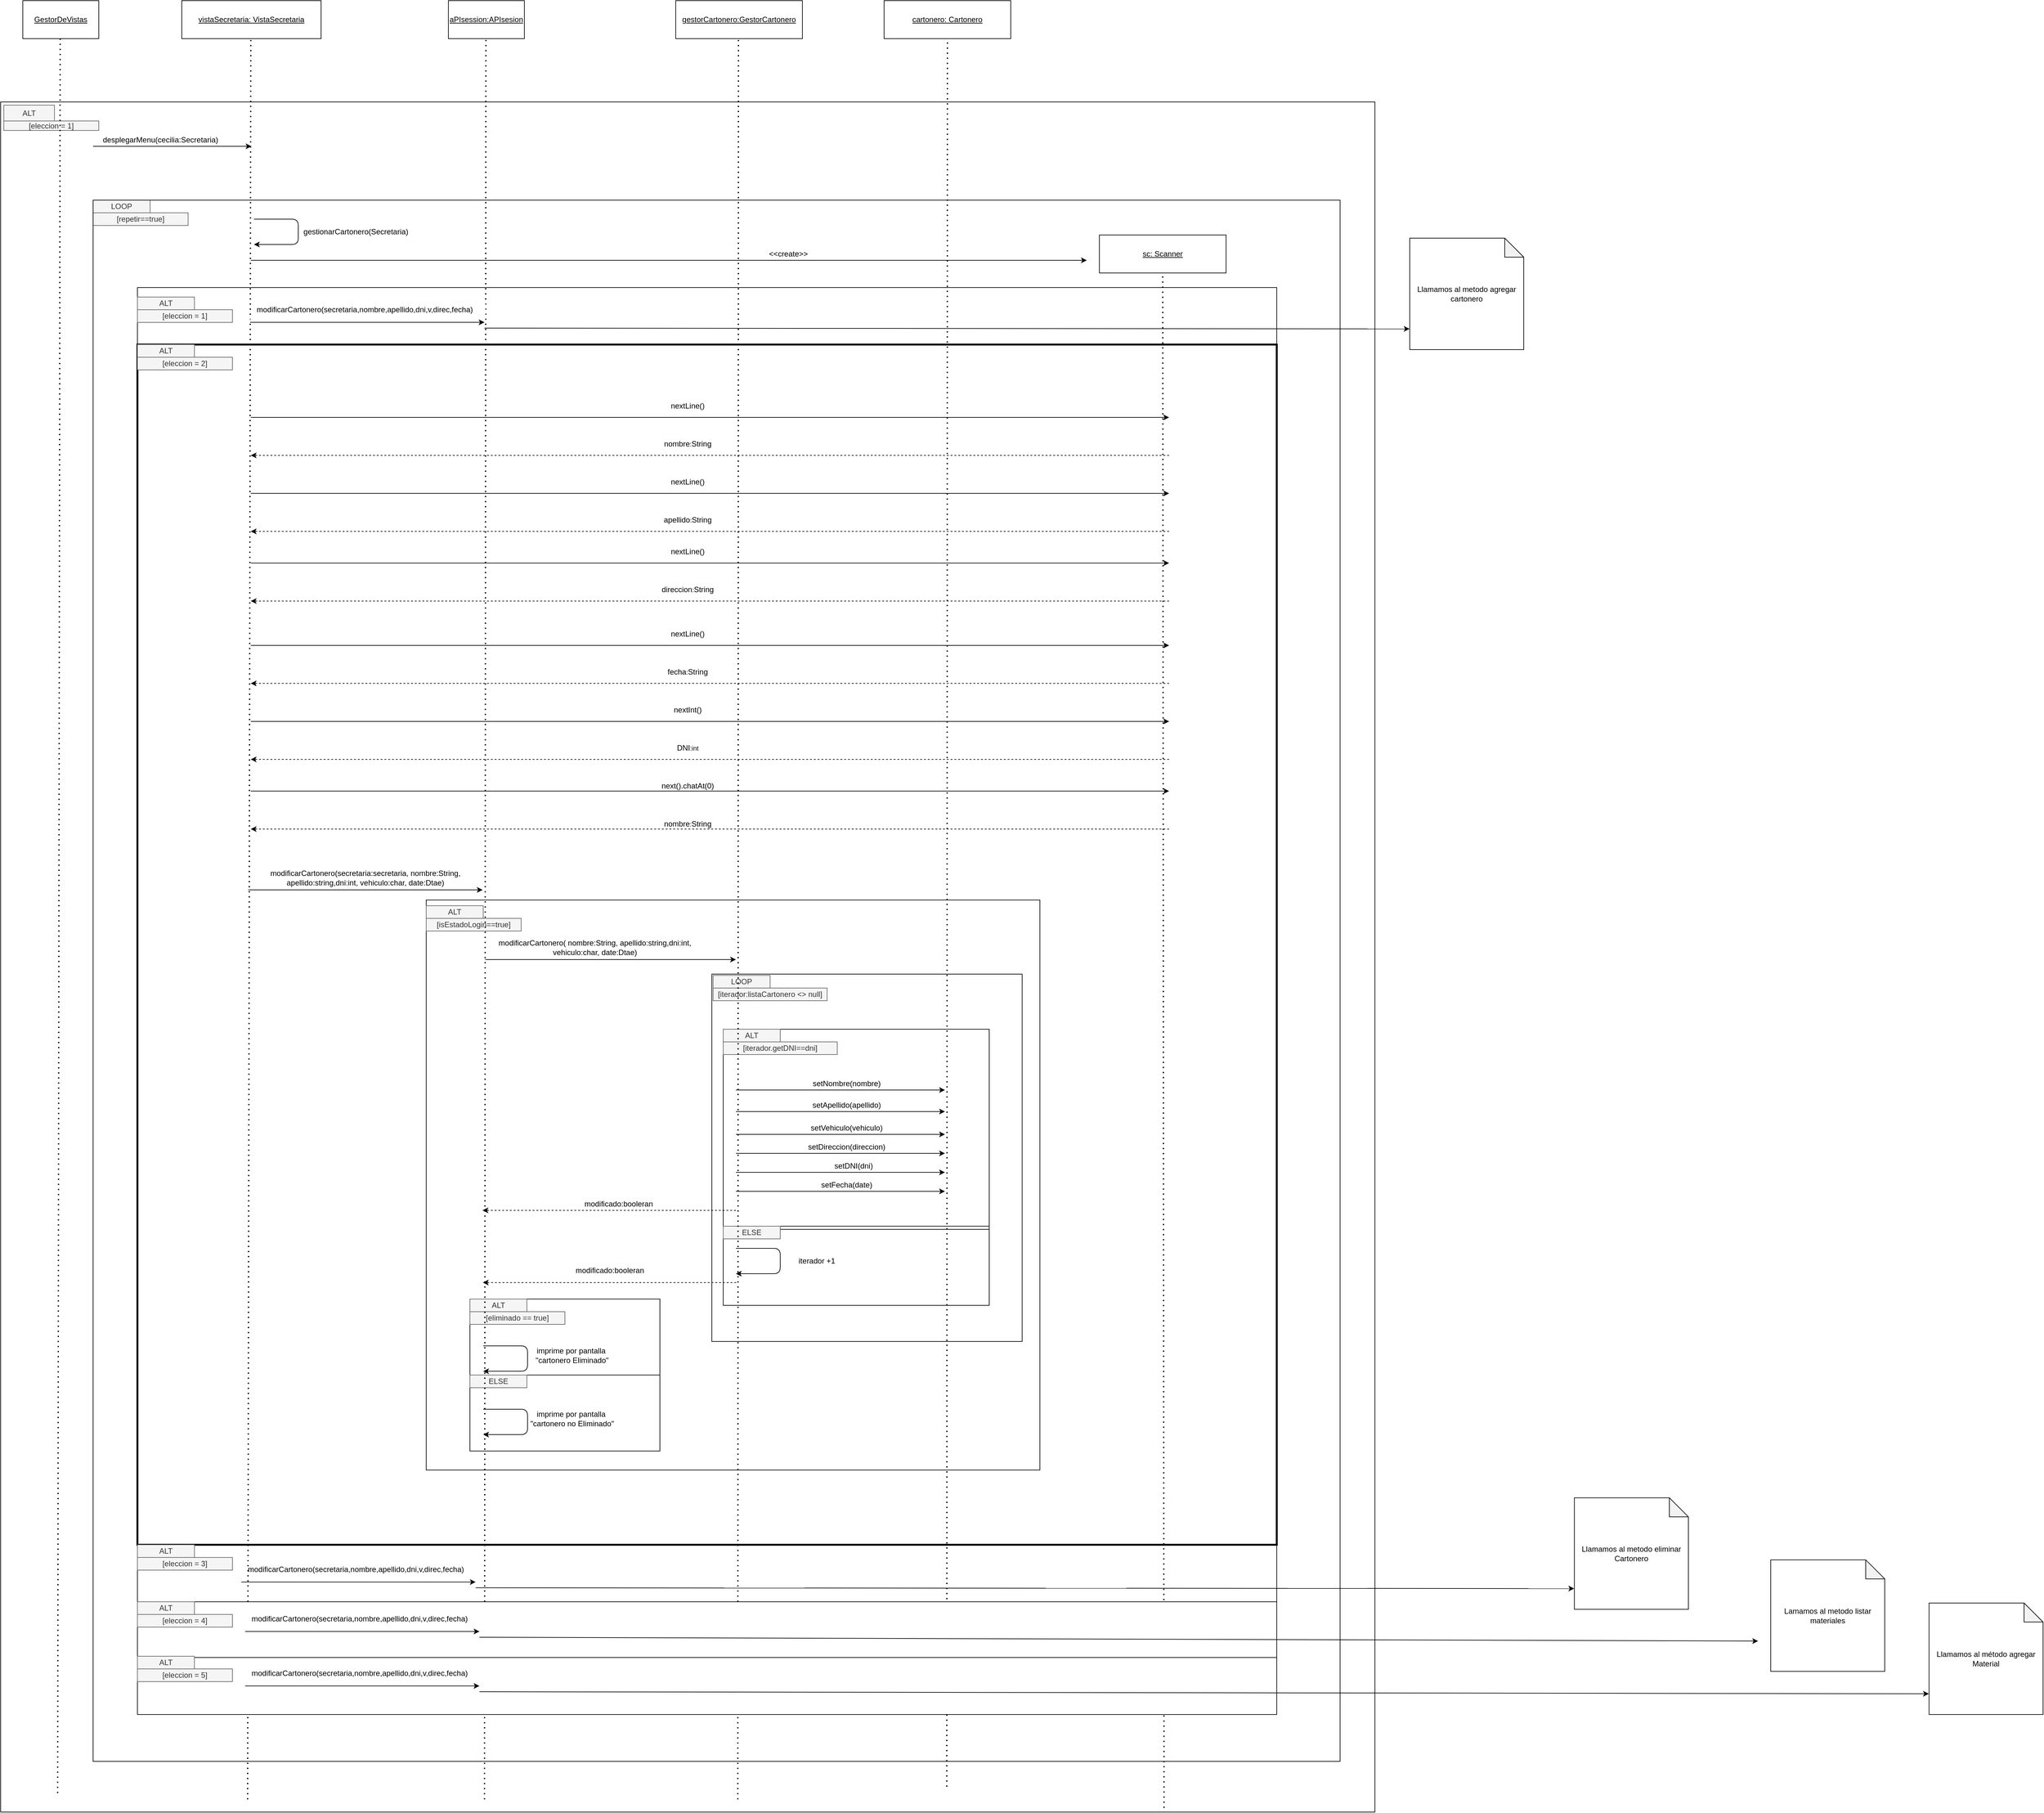 <mxfile version="13.9.9" type="device" pages="4"><diagram id="1aiYzq5SDGsNe50zpXwx" name="modifyCartonero"><mxGraphModel dx="6523" dy="5269" grid="1" gridSize="10" guides="1" tooltips="1" connect="1" arrows="1" fold="1" page="1" pageScale="1" pageWidth="827" pageHeight="1169" math="0" shadow="0"><root><mxCell id="YQ5gSPeKIDpt2ZtTxVzj-0"/><mxCell id="YQ5gSPeKIDpt2ZtTxVzj-1" parent="YQ5gSPeKIDpt2ZtTxVzj-0"/><mxCell id="s_BFpN-AM8gJo9xujUIA-2" value="" style="rounded=0;whiteSpace=wrap;html=1;fillColor=none;" parent="YQ5gSPeKIDpt2ZtTxVzj-1" vertex="1"><mxGeometry x="977" y="500" width="969" height="900" as="geometry"/></mxCell><mxCell id="s_BFpN-AM8gJo9xujUIA-0" value="" style="rounded=0;whiteSpace=wrap;html=1;fillColor=none;" parent="YQ5gSPeKIDpt2ZtTxVzj-1" vertex="1"><mxGeometry x="305" y="-760" width="2170" height="2700" as="geometry"/></mxCell><mxCell id="s_BFpN-AM8gJo9xujUIA-3" value="" style="rounded=0;whiteSpace=wrap;html=1;fillColor=none;" parent="YQ5gSPeKIDpt2ZtTxVzj-1" vertex="1"><mxGeometry x="1046" y="1250" width="300" height="120" as="geometry"/></mxCell><mxCell id="s_BFpN-AM8gJo9xujUIA-4" value="" style="rounded=0;whiteSpace=wrap;html=1;fillColor=none;" parent="YQ5gSPeKIDpt2ZtTxVzj-1" vertex="1"><mxGeometry x="1046" y="1130" width="300" height="120" as="geometry"/></mxCell><mxCell id="s_BFpN-AM8gJo9xujUIA-5" value="" style="rounded=0;whiteSpace=wrap;html=1;fillColor=none;" parent="YQ5gSPeKIDpt2ZtTxVzj-1" vertex="1"><mxGeometry x="1446" y="1015" width="420" height="125" as="geometry"/></mxCell><mxCell id="s_BFpN-AM8gJo9xujUIA-6" value="" style="rounded=0;whiteSpace=wrap;html=1;fillColor=none;" parent="YQ5gSPeKIDpt2ZtTxVzj-1" vertex="1"><mxGeometry x="1446" y="704" width="420" height="316" as="geometry"/></mxCell><mxCell id="s_BFpN-AM8gJo9xujUIA-7" value="" style="rounded=0;whiteSpace=wrap;html=1;" parent="YQ5gSPeKIDpt2ZtTxVzj-1" vertex="1"><mxGeometry x="521" y="1518" width="1799" height="90" as="geometry"/></mxCell><mxCell id="s_BFpN-AM8gJo9xujUIA-8" value="" style="rounded=0;whiteSpace=wrap;html=1;" parent="YQ5gSPeKIDpt2ZtTxVzj-1" vertex="1"><mxGeometry x="521" y="-467" width="1799" height="90" as="geometry"/></mxCell><mxCell id="s_BFpN-AM8gJo9xujUIA-9" value="" style="rounded=0;whiteSpace=wrap;html=1;strokeWidth=3;fillColor=none;" parent="YQ5gSPeKIDpt2ZtTxVzj-1" vertex="1"><mxGeometry x="521" y="-377" width="1799" height="1895" as="geometry"/></mxCell><mxCell id="s_BFpN-AM8gJo9xujUIA-10" value="&lt;u&gt;GestorDeVistas&lt;/u&gt;" style="rounded=0;whiteSpace=wrap;html=1;" parent="YQ5gSPeKIDpt2ZtTxVzj-1" vertex="1"><mxGeometry x="340" y="-920" width="120" height="60" as="geometry"/></mxCell><mxCell id="s_BFpN-AM8gJo9xujUIA-11" value="&lt;u&gt;aPIsession:APIsesion&lt;/u&gt;" style="rounded=0;whiteSpace=wrap;html=1;" parent="YQ5gSPeKIDpt2ZtTxVzj-1" vertex="1"><mxGeometry x="1012" y="-920" width="120" height="60" as="geometry"/></mxCell><mxCell id="s_BFpN-AM8gJo9xujUIA-12" value="&lt;u&gt;vistaSecretaria: VistaSecretaria&lt;/u&gt;" style="rounded=0;whiteSpace=wrap;html=1;" parent="YQ5gSPeKIDpt2ZtTxVzj-1" vertex="1"><mxGeometry x="591" y="-920" width="220" height="60" as="geometry"/></mxCell><mxCell id="s_BFpN-AM8gJo9xujUIA-13" value="" style="endArrow=classic;html=1;" parent="YQ5gSPeKIDpt2ZtTxVzj-1" edge="1"><mxGeometry width="50" height="50" relative="1" as="geometry"><mxPoint x="451" y="-690" as="sourcePoint"/><mxPoint x="701" y="-690" as="targetPoint"/></mxGeometry></mxCell><mxCell id="s_BFpN-AM8gJo9xujUIA-14" value="&lt;u&gt;gestorCartonero:GestorCartonero&lt;/u&gt;" style="rounded=0;whiteSpace=wrap;html=1;" parent="YQ5gSPeKIDpt2ZtTxVzj-1" vertex="1"><mxGeometry x="1371" y="-920" width="200" height="60" as="geometry"/></mxCell><mxCell id="s_BFpN-AM8gJo9xujUIA-15" value="desplegarMenu(cecilia:Secretaria)" style="text;html=1;strokeColor=none;fillColor=none;align=center;verticalAlign=middle;whiteSpace=wrap;rounded=0;" parent="YQ5gSPeKIDpt2ZtTxVzj-1" vertex="1"><mxGeometry x="451" y="-710" width="213" height="20" as="geometry"/></mxCell><mxCell id="s_BFpN-AM8gJo9xujUIA-16" value="" style="endArrow=classic;html=1;" parent="YQ5gSPeKIDpt2ZtTxVzj-1" edge="1"><mxGeometry width="50" height="50" relative="1" as="geometry"><mxPoint x="705" y="-575" as="sourcePoint"/><mxPoint x="705" y="-535" as="targetPoint"/><Array as="points"><mxPoint x="775" y="-575"/><mxPoint x="775" y="-535"/></Array></mxGeometry></mxCell><mxCell id="s_BFpN-AM8gJo9xujUIA-17" value="gestionarCartonero(Secretaria)" style="text;html=1;strokeColor=none;fillColor=none;align=center;verticalAlign=middle;whiteSpace=wrap;rounded=0;" parent="YQ5gSPeKIDpt2ZtTxVzj-1" vertex="1"><mxGeometry x="771" y="-565" width="190" height="20" as="geometry"/></mxCell><mxCell id="s_BFpN-AM8gJo9xujUIA-18" value="ALT" style="text;html=1;strokeColor=#666666;fillColor=#f5f5f5;align=center;verticalAlign=middle;whiteSpace=wrap;rounded=0;fontColor=#333333;" parent="YQ5gSPeKIDpt2ZtTxVzj-1" vertex="1"><mxGeometry x="521" y="-452" width="90" height="20" as="geometry"/></mxCell><mxCell id="s_BFpN-AM8gJo9xujUIA-19" value="[eleccion = 1]" style="text;html=1;strokeColor=#666666;fillColor=#f5f5f5;align=center;verticalAlign=middle;whiteSpace=wrap;rounded=0;fontColor=#333333;" parent="YQ5gSPeKIDpt2ZtTxVzj-1" vertex="1"><mxGeometry x="521" y="-432" width="150" height="20" as="geometry"/></mxCell><mxCell id="s_BFpN-AM8gJo9xujUIA-20" value="LOOP" style="text;html=1;strokeColor=#666666;fillColor=#f5f5f5;align=center;verticalAlign=middle;whiteSpace=wrap;rounded=0;fontColor=#333333;" parent="YQ5gSPeKIDpt2ZtTxVzj-1" vertex="1"><mxGeometry x="451" y="-605" width="90" height="20" as="geometry"/></mxCell><mxCell id="s_BFpN-AM8gJo9xujUIA-21" value="[repetir==true]" style="text;html=1;strokeColor=#666666;fillColor=#f5f5f5;align=center;verticalAlign=middle;whiteSpace=wrap;rounded=0;fontColor=#333333;" parent="YQ5gSPeKIDpt2ZtTxVzj-1" vertex="1"><mxGeometry x="451" y="-585" width="150" height="20" as="geometry"/></mxCell><mxCell id="s_BFpN-AM8gJo9xujUIA-22" value="ALT" style="text;html=1;strokeColor=#666666;fillColor=#f5f5f5;align=center;verticalAlign=middle;whiteSpace=wrap;rounded=0;fontColor=#333333;" parent="YQ5gSPeKIDpt2ZtTxVzj-1" vertex="1"><mxGeometry x="310" y="-755" width="80" height="25" as="geometry"/></mxCell><mxCell id="s_BFpN-AM8gJo9xujUIA-23" value="[eleccion = 1]" style="text;html=1;strokeColor=#666666;fillColor=#f5f5f5;align=center;verticalAlign=middle;whiteSpace=wrap;rounded=0;fontColor=#333333;" parent="YQ5gSPeKIDpt2ZtTxVzj-1" vertex="1"><mxGeometry x="310" y="-730" width="150" height="15" as="geometry"/></mxCell><mxCell id="s_BFpN-AM8gJo9xujUIA-25" value="ALT" style="text;html=1;strokeColor=#666666;fillColor=#f5f5f5;align=center;verticalAlign=middle;whiteSpace=wrap;rounded=0;fontColor=#333333;" parent="YQ5gSPeKIDpt2ZtTxVzj-1" vertex="1"><mxGeometry x="521" y="1518" width="90" height="20" as="geometry"/></mxCell><mxCell id="s_BFpN-AM8gJo9xujUIA-26" value="[eleccion = 3]" style="text;html=1;strokeColor=#666666;fillColor=#f5f5f5;align=center;verticalAlign=middle;whiteSpace=wrap;rounded=0;fontColor=#333333;" parent="YQ5gSPeKIDpt2ZtTxVzj-1" vertex="1"><mxGeometry x="521" y="1538" width="150" height="20" as="geometry"/></mxCell><mxCell id="s_BFpN-AM8gJo9xujUIA-28" value="ALT" style="text;html=1;strokeColor=#666666;fillColor=#f5f5f5;align=center;verticalAlign=middle;whiteSpace=wrap;rounded=0;fontColor=#333333;" parent="YQ5gSPeKIDpt2ZtTxVzj-1" vertex="1"><mxGeometry x="521" y="-377" width="90" height="20" as="geometry"/></mxCell><mxCell id="s_BFpN-AM8gJo9xujUIA-29" value="[eleccion = 2]" style="text;html=1;strokeColor=#666666;fillColor=#f5f5f5;align=center;verticalAlign=middle;whiteSpace=wrap;rounded=0;fontColor=#333333;" parent="YQ5gSPeKIDpt2ZtTxVzj-1" vertex="1"><mxGeometry x="521" y="-357" width="150" height="20" as="geometry"/></mxCell><mxCell id="s_BFpN-AM8gJo9xujUIA-32" value="" style="endArrow=classic;html=1;" parent="YQ5gSPeKIDpt2ZtTxVzj-1" edge="1"><mxGeometry width="50" height="50" relative="1" as="geometry"><mxPoint x="696" y="484" as="sourcePoint"/><mxPoint x="1066" y="484" as="targetPoint"/></mxGeometry></mxCell><mxCell id="s_BFpN-AM8gJo9xujUIA-33" value="modificarCartonero(secretaria:secretaria, nombre:String, apellido:string,dni:int, vehiculo:char, date:Dtae)" style="text;html=1;strokeColor=none;fillColor=none;align=center;verticalAlign=middle;whiteSpace=wrap;rounded=0;" parent="YQ5gSPeKIDpt2ZtTxVzj-1" vertex="1"><mxGeometry x="676" y="450" width="410" height="30" as="geometry"/></mxCell><mxCell id="s_BFpN-AM8gJo9xujUIA-34" value="&lt;u&gt;cartonero: Cartonero&lt;/u&gt;" style="rounded=0;whiteSpace=wrap;html=1;" parent="YQ5gSPeKIDpt2ZtTxVzj-1" vertex="1"><mxGeometry x="1700" y="-920" width="200" height="60" as="geometry"/></mxCell><mxCell id="s_BFpN-AM8gJo9xujUIA-35" value="" style="endArrow=none;dashed=1;html=1;dashPattern=1 3;strokeWidth=2;entryX=0.5;entryY=1;entryDx=0;entryDy=0;" parent="YQ5gSPeKIDpt2ZtTxVzj-1" target="s_BFpN-AM8gJo9xujUIA-34" edge="1"><mxGeometry width="50" height="50" relative="1" as="geometry"><mxPoint x="1799" y="1900" as="sourcePoint"/><mxPoint x="1799.29" y="-645" as="targetPoint"/></mxGeometry></mxCell><mxCell id="s_BFpN-AM8gJo9xujUIA-36" value="ALT" style="text;html=1;strokeColor=#666666;fillColor=#f5f5f5;align=center;verticalAlign=middle;whiteSpace=wrap;rounded=0;fontColor=#333333;" parent="YQ5gSPeKIDpt2ZtTxVzj-1" vertex="1"><mxGeometry x="977" y="509" width="90" height="20" as="geometry"/></mxCell><mxCell id="s_BFpN-AM8gJo9xujUIA-37" value="[isEstadoLogin==true]" style="text;html=1;strokeColor=#666666;fillColor=#f5f5f5;align=center;verticalAlign=middle;whiteSpace=wrap;rounded=0;fontColor=#333333;" parent="YQ5gSPeKIDpt2ZtTxVzj-1" vertex="1"><mxGeometry x="977" y="529" width="150" height="20" as="geometry"/></mxCell><mxCell id="s_BFpN-AM8gJo9xujUIA-38" value="" style="endArrow=classic;html=1;" parent="YQ5gSPeKIDpt2ZtTxVzj-1" edge="1"><mxGeometry width="50" height="50" relative="1" as="geometry"><mxPoint x="1070" y="594" as="sourcePoint"/><mxPoint x="1466" y="594" as="targetPoint"/></mxGeometry></mxCell><mxCell id="s_BFpN-AM8gJo9xujUIA-40" value="LOOP" style="text;html=1;strokeColor=#666666;fillColor=#f5f5f5;align=center;verticalAlign=middle;whiteSpace=wrap;rounded=0;fontColor=#333333;" parent="YQ5gSPeKIDpt2ZtTxVzj-1" vertex="1"><mxGeometry x="1430" y="619" width="90" height="20" as="geometry"/></mxCell><mxCell id="s_BFpN-AM8gJo9xujUIA-41" value="[iterador:listaCartonero &amp;lt;&amp;gt; null]" style="text;html=1;strokeColor=#666666;fillColor=#f5f5f5;align=center;verticalAlign=middle;whiteSpace=wrap;rounded=0;fontColor=#333333;" parent="YQ5gSPeKIDpt2ZtTxVzj-1" vertex="1"><mxGeometry x="1430" y="639" width="180" height="20" as="geometry"/></mxCell><mxCell id="s_BFpN-AM8gJo9xujUIA-42" value="ALT" style="text;html=1;strokeColor=#666666;fillColor=#f5f5f5;align=center;verticalAlign=middle;whiteSpace=wrap;rounded=0;fontColor=#333333;" parent="YQ5gSPeKIDpt2ZtTxVzj-1" vertex="1"><mxGeometry x="1446" y="704" width="90" height="20" as="geometry"/></mxCell><mxCell id="s_BFpN-AM8gJo9xujUIA-43" value="[iterador.getDNI==dni]" style="text;html=1;strokeColor=#666666;fillColor=#f5f5f5;align=center;verticalAlign=middle;whiteSpace=wrap;rounded=0;fontColor=#333333;" parent="YQ5gSPeKIDpt2ZtTxVzj-1" vertex="1"><mxGeometry x="1446" y="724" width="180" height="20" as="geometry"/></mxCell><mxCell id="s_BFpN-AM8gJo9xujUIA-48" value="" style="endArrow=classic;html=1;dashed=1;" parent="YQ5gSPeKIDpt2ZtTxVzj-1" edge="1"><mxGeometry width="50" height="50" relative="1" as="geometry"><mxPoint x="1466.5" y="1104" as="sourcePoint"/><mxPoint x="1066.5" y="1104" as="targetPoint"/></mxGeometry></mxCell><mxCell id="s_BFpN-AM8gJo9xujUIA-49" value="" style="endArrow=classic;html=1;" parent="YQ5gSPeKIDpt2ZtTxVzj-1" edge="1"><mxGeometry width="50" height="50" relative="1" as="geometry"><mxPoint x="1466" y="1050" as="sourcePoint"/><mxPoint x="1466" y="1090" as="targetPoint"/><Array as="points"><mxPoint x="1536" y="1050"/><mxPoint x="1536" y="1090"/></Array></mxGeometry></mxCell><mxCell id="s_BFpN-AM8gJo9xujUIA-50" value="iterador +1" style="text;html=1;strokeColor=none;fillColor=none;align=center;verticalAlign=middle;whiteSpace=wrap;rounded=0;" parent="YQ5gSPeKIDpt2ZtTxVzj-1" vertex="1"><mxGeometry x="1532" y="1060" width="124" height="20" as="geometry"/></mxCell><mxCell id="s_BFpN-AM8gJo9xujUIA-51" value="ELSE" style="text;html=1;strokeColor=#666666;fillColor=#f5f5f5;align=center;verticalAlign=middle;whiteSpace=wrap;rounded=0;fontColor=#333333;" parent="YQ5gSPeKIDpt2ZtTxVzj-1" vertex="1"><mxGeometry x="1446" y="1015" width="90" height="20" as="geometry"/></mxCell><mxCell id="s_BFpN-AM8gJo9xujUIA-53" value="ALT" style="text;html=1;strokeColor=#666666;fillColor=#f5f5f5;align=center;verticalAlign=middle;whiteSpace=wrap;rounded=0;fontColor=#333333;" parent="YQ5gSPeKIDpt2ZtTxVzj-1" vertex="1"><mxGeometry x="1046" y="1130" width="90" height="20" as="geometry"/></mxCell><mxCell id="s_BFpN-AM8gJo9xujUIA-54" value="[eliminado == true]" style="text;html=1;strokeColor=#666666;fillColor=#f5f5f5;align=center;verticalAlign=middle;whiteSpace=wrap;rounded=0;fontColor=#333333;" parent="YQ5gSPeKIDpt2ZtTxVzj-1" vertex="1"><mxGeometry x="1046" y="1150" width="150" height="20" as="geometry"/></mxCell><mxCell id="s_BFpN-AM8gJo9xujUIA-56" value="" style="endArrow=classic;html=1;" parent="YQ5gSPeKIDpt2ZtTxVzj-1" edge="1"><mxGeometry width="50" height="50" relative="1" as="geometry"><mxPoint x="1067" y="1204" as="sourcePoint"/><mxPoint x="1067" y="1244" as="targetPoint"/><Array as="points"><mxPoint x="1137" y="1204"/><mxPoint x="1137" y="1244"/></Array></mxGeometry></mxCell><mxCell id="s_BFpN-AM8gJo9xujUIA-57" value="imprime por pantalla&amp;nbsp;&lt;br&gt;&quot;cartonero Eliminado&quot;" style="text;html=1;strokeColor=none;fillColor=none;align=center;verticalAlign=middle;whiteSpace=wrap;rounded=0;" parent="YQ5gSPeKIDpt2ZtTxVzj-1" vertex="1"><mxGeometry x="1116" y="1194" width="183" height="50" as="geometry"/></mxCell><mxCell id="s_BFpN-AM8gJo9xujUIA-58" value="" style="endArrow=classic;html=1;" parent="YQ5gSPeKIDpt2ZtTxVzj-1" edge="1"><mxGeometry width="50" height="50" relative="1" as="geometry"><mxPoint x="1067" y="1304" as="sourcePoint"/><mxPoint x="1067" y="1344" as="targetPoint"/><Array as="points"><mxPoint x="1137" y="1304"/><mxPoint x="1137" y="1344"/></Array></mxGeometry></mxCell><mxCell id="s_BFpN-AM8gJo9xujUIA-59" value="imprime por pantalla&amp;nbsp;&lt;br&gt;&quot;cartonero no Eliminado&quot;" style="text;html=1;strokeColor=none;fillColor=none;align=center;verticalAlign=middle;whiteSpace=wrap;rounded=0;" parent="YQ5gSPeKIDpt2ZtTxVzj-1" vertex="1"><mxGeometry x="1116" y="1294" width="183" height="50" as="geometry"/></mxCell><mxCell id="s_BFpN-AM8gJo9xujUIA-60" value="ELSE" style="text;html=1;strokeColor=#666666;fillColor=#f5f5f5;align=center;verticalAlign=middle;whiteSpace=wrap;rounded=0;fontColor=#333333;" parent="YQ5gSPeKIDpt2ZtTxVzj-1" vertex="1"><mxGeometry x="1046" y="1250" width="90" height="20" as="geometry"/></mxCell><mxCell id="s_BFpN-AM8gJo9xujUIA-62" value="" style="endArrow=none;dashed=1;html=1;dashPattern=1 3;strokeWidth=2;entryX=0.5;entryY=1;entryDx=0;entryDy=0;" parent="YQ5gSPeKIDpt2ZtTxVzj-1" edge="1"><mxGeometry width="50" height="50" relative="1" as="geometry"><mxPoint x="1469" y="1920" as="sourcePoint"/><mxPoint x="1470.03" y="-860" as="targetPoint"/></mxGeometry></mxCell><mxCell id="s_BFpN-AM8gJo9xujUIA-63" value="" style="endArrow=none;dashed=1;html=1;dashPattern=1 3;strokeWidth=2;entryX=0.5;entryY=1;entryDx=0;entryDy=0;" parent="YQ5gSPeKIDpt2ZtTxVzj-1" edge="1"><mxGeometry width="50" height="50" relative="1" as="geometry"><mxPoint x="1069" y="1920" as="sourcePoint"/><mxPoint x="1071.28" y="-860" as="targetPoint"/></mxGeometry></mxCell><mxCell id="s_BFpN-AM8gJo9xujUIA-64" value="" style="endArrow=none;dashed=1;html=1;dashPattern=1 3;strokeWidth=2;entryX=0.5;entryY=1;entryDx=0;entryDy=0;" parent="YQ5gSPeKIDpt2ZtTxVzj-1" edge="1"><mxGeometry width="50" height="50" relative="1" as="geometry"><mxPoint x="695" y="1920" as="sourcePoint"/><mxPoint x="700.03" y="-864" as="targetPoint"/></mxGeometry></mxCell><mxCell id="s_BFpN-AM8gJo9xujUIA-65" value="" style="endArrow=none;dashed=1;html=1;dashPattern=1 3;strokeWidth=2;entryX=0.5;entryY=1;entryDx=0;entryDy=0;" parent="YQ5gSPeKIDpt2ZtTxVzj-1" edge="1"><mxGeometry width="50" height="50" relative="1" as="geometry"><mxPoint x="395" y="1910" as="sourcePoint"/><mxPoint x="399.03" y="-860" as="targetPoint"/></mxGeometry></mxCell><mxCell id="s_BFpN-AM8gJo9xujUIA-76" value="modificarCartonero( nombre:String, apellido:string,dni:int, vehiculo:char, date:Dtae)" style="text;html=1;strokeColor=none;fillColor=none;align=center;verticalAlign=middle;whiteSpace=wrap;rounded=0;" parent="YQ5gSPeKIDpt2ZtTxVzj-1" vertex="1"><mxGeometry x="1061" y="560" width="365" height="30" as="geometry"/></mxCell><mxCell id="s_BFpN-AM8gJo9xujUIA-77" value="" style="endArrow=classic;html=1;" parent="YQ5gSPeKIDpt2ZtTxVzj-1" edge="1"><mxGeometry width="50" height="50" relative="1" as="geometry"><mxPoint x="1466" y="800" as="sourcePoint"/><mxPoint x="1796" y="800" as="targetPoint"/></mxGeometry></mxCell><mxCell id="s_BFpN-AM8gJo9xujUIA-78" value="" style="endArrow=classic;html=1;" parent="YQ5gSPeKIDpt2ZtTxVzj-1" edge="1"><mxGeometry width="50" height="50" relative="1" as="geometry"><mxPoint x="1466" y="834" as="sourcePoint"/><mxPoint x="1796" y="834" as="targetPoint"/></mxGeometry></mxCell><mxCell id="s_BFpN-AM8gJo9xujUIA-79" value="" style="endArrow=classic;html=1;" parent="YQ5gSPeKIDpt2ZtTxVzj-1" edge="1"><mxGeometry width="50" height="50" relative="1" as="geometry"><mxPoint x="1466" y="870" as="sourcePoint"/><mxPoint x="1796" y="870" as="targetPoint"/></mxGeometry></mxCell><mxCell id="s_BFpN-AM8gJo9xujUIA-80" value="" style="endArrow=classic;html=1;" parent="YQ5gSPeKIDpt2ZtTxVzj-1" edge="1"><mxGeometry width="50" height="50" relative="1" as="geometry"><mxPoint x="1466" y="900" as="sourcePoint"/><mxPoint x="1796" y="900" as="targetPoint"/></mxGeometry></mxCell><mxCell id="s_BFpN-AM8gJo9xujUIA-87" value="" style="endArrow=classic;html=1;" parent="YQ5gSPeKIDpt2ZtTxVzj-1" edge="1"><mxGeometry width="50" height="50" relative="1" as="geometry"><mxPoint x="1466" y="930" as="sourcePoint"/><mxPoint x="1796" y="930" as="targetPoint"/></mxGeometry></mxCell><mxCell id="s_BFpN-AM8gJo9xujUIA-88" value="" style="endArrow=classic;html=1;" parent="YQ5gSPeKIDpt2ZtTxVzj-1" edge="1"><mxGeometry width="50" height="50" relative="1" as="geometry"><mxPoint x="1466" y="960" as="sourcePoint"/><mxPoint x="1796" y="960" as="targetPoint"/></mxGeometry></mxCell><mxCell id="s_BFpN-AM8gJo9xujUIA-89" value="setNombre(nombre)" style="text;html=1;strokeColor=none;fillColor=none;align=center;verticalAlign=middle;whiteSpace=wrap;rounded=0;" parent="YQ5gSPeKIDpt2ZtTxVzj-1" vertex="1"><mxGeometry x="1556" y="780" width="170" height="20" as="geometry"/></mxCell><mxCell id="s_BFpN-AM8gJo9xujUIA-90" value="setApellido(apellido)" style="text;html=1;strokeColor=none;fillColor=none;align=center;verticalAlign=middle;whiteSpace=wrap;rounded=0;" parent="YQ5gSPeKIDpt2ZtTxVzj-1" vertex="1"><mxGeometry x="1556" y="814" width="170" height="20" as="geometry"/></mxCell><mxCell id="s_BFpN-AM8gJo9xujUIA-91" value="setVehiculo(vehiculo)" style="text;html=1;strokeColor=none;fillColor=none;align=center;verticalAlign=middle;whiteSpace=wrap;rounded=0;" parent="YQ5gSPeKIDpt2ZtTxVzj-1" vertex="1"><mxGeometry x="1556" y="850" width="170" height="20" as="geometry"/></mxCell><mxCell id="s_BFpN-AM8gJo9xujUIA-92" value="setDireccion(direccion)" style="text;html=1;strokeColor=none;fillColor=none;align=center;verticalAlign=middle;whiteSpace=wrap;rounded=0;" parent="YQ5gSPeKIDpt2ZtTxVzj-1" vertex="1"><mxGeometry x="1556" y="880" width="170" height="20" as="geometry"/></mxCell><mxCell id="s_BFpN-AM8gJo9xujUIA-95" value="setDNI(dni)" style="text;html=1;strokeColor=none;fillColor=none;align=center;verticalAlign=middle;whiteSpace=wrap;rounded=0;" parent="YQ5gSPeKIDpt2ZtTxVzj-1" vertex="1"><mxGeometry x="1567" y="910" width="170" height="20" as="geometry"/></mxCell><mxCell id="s_BFpN-AM8gJo9xujUIA-96" value="setFecha(date)" style="text;html=1;strokeColor=none;fillColor=none;align=center;verticalAlign=middle;whiteSpace=wrap;rounded=0;" parent="YQ5gSPeKIDpt2ZtTxVzj-1" vertex="1"><mxGeometry x="1556" y="940" width="170" height="20" as="geometry"/></mxCell><mxCell id="s_BFpN-AM8gJo9xujUIA-97" value="" style="endArrow=classic;html=1;dashed=1;" parent="YQ5gSPeKIDpt2ZtTxVzj-1" edge="1"><mxGeometry width="50" height="50" relative="1" as="geometry"><mxPoint x="1466" y="990" as="sourcePoint"/><mxPoint x="1066" y="990" as="targetPoint"/></mxGeometry></mxCell><mxCell id="s_BFpN-AM8gJo9xujUIA-98" value="modificado:booleran" style="text;html=1;strokeColor=none;fillColor=none;align=center;verticalAlign=middle;whiteSpace=wrap;rounded=0;" parent="YQ5gSPeKIDpt2ZtTxVzj-1" vertex="1"><mxGeometry x="1216" y="970" width="130" height="20" as="geometry"/></mxCell><mxCell id="s_BFpN-AM8gJo9xujUIA-99" value="modificado:booleran" style="text;html=1;strokeColor=none;fillColor=none;align=center;verticalAlign=middle;whiteSpace=wrap;rounded=0;" parent="YQ5gSPeKIDpt2ZtTxVzj-1" vertex="1"><mxGeometry x="1201.5" y="1075" width="130" height="20" as="geometry"/></mxCell><mxCell id="BNZrFkEWk7jXuIEWPtbm-1" value="" style="rounded=0;whiteSpace=wrap;html=1;fillColor=none;" parent="YQ5gSPeKIDpt2ZtTxVzj-1" vertex="1"><mxGeometry x="1428" y="617" width="490" height="580" as="geometry"/></mxCell><mxCell id="BNZrFkEWk7jXuIEWPtbm-2" value="" style="rounded=0;whiteSpace=wrap;html=1;fillColor=none;" parent="YQ5gSPeKIDpt2ZtTxVzj-1" vertex="1"><mxGeometry x="451" y="-605" width="1969" height="2465" as="geometry"/></mxCell><mxCell id="tb96zilm1oFErKFGOW1q-0" value="&lt;u&gt;sc: Scanner&lt;/u&gt;" style="rounded=0;whiteSpace=wrap;html=1;" parent="YQ5gSPeKIDpt2ZtTxVzj-1" vertex="1"><mxGeometry x="2040" y="-550" width="200" height="60" as="geometry"/></mxCell><mxCell id="tb96zilm1oFErKFGOW1q-1" value="" style="endArrow=none;dashed=1;html=1;dashPattern=1 3;strokeWidth=2;entryX=0.5;entryY=1;entryDx=0;entryDy=0;" parent="YQ5gSPeKIDpt2ZtTxVzj-1" target="tb96zilm1oFErKFGOW1q-0" edge="1"><mxGeometry width="50" height="50" relative="1" as="geometry"><mxPoint x="2142" y="1933.333" as="sourcePoint"/><mxPoint x="2142.29" y="-1000" as="targetPoint"/></mxGeometry></mxCell><mxCell id="tb96zilm1oFErKFGOW1q-2" value="" style="endArrow=classic;html=1;" parent="YQ5gSPeKIDpt2ZtTxVzj-1" edge="1"><mxGeometry width="50" height="50" relative="1" as="geometry"><mxPoint x="700" y="-262" as="sourcePoint"/><mxPoint x="2150" y="-262" as="targetPoint"/></mxGeometry></mxCell><mxCell id="tb96zilm1oFErKFGOW1q-3" value="" style="endArrow=classic;html=1;dashed=1;" parent="YQ5gSPeKIDpt2ZtTxVzj-1" edge="1"><mxGeometry width="50" height="50" relative="1" as="geometry"><mxPoint x="2150" y="-202" as="sourcePoint"/><mxPoint x="700" y="-202" as="targetPoint"/></mxGeometry></mxCell><mxCell id="tb96zilm1oFErKFGOW1q-6" value="" style="endArrow=classic;html=1;" parent="YQ5gSPeKIDpt2ZtTxVzj-1" edge="1"><mxGeometry width="50" height="50" relative="1" as="geometry"><mxPoint x="700" y="-142" as="sourcePoint"/><mxPoint x="2150" y="-142" as="targetPoint"/></mxGeometry></mxCell><mxCell id="tb96zilm1oFErKFGOW1q-7" value="" style="endArrow=classic;html=1;dashed=1;" parent="YQ5gSPeKIDpt2ZtTxVzj-1" edge="1"><mxGeometry width="50" height="50" relative="1" as="geometry"><mxPoint x="2150" y="-82" as="sourcePoint"/><mxPoint x="700" y="-82" as="targetPoint"/></mxGeometry></mxCell><mxCell id="tb96zilm1oFErKFGOW1q-8" value="" style="endArrow=classic;html=1;" parent="YQ5gSPeKIDpt2ZtTxVzj-1" edge="1"><mxGeometry width="50" height="50" relative="1" as="geometry"><mxPoint x="700" y="-32" as="sourcePoint"/><mxPoint x="2150" y="-32" as="targetPoint"/></mxGeometry></mxCell><mxCell id="tb96zilm1oFErKFGOW1q-9" value="" style="endArrow=classic;html=1;dashed=1;" parent="YQ5gSPeKIDpt2ZtTxVzj-1" edge="1"><mxGeometry width="50" height="50" relative="1" as="geometry"><mxPoint x="2150" y="28" as="sourcePoint"/><mxPoint x="700" y="28" as="targetPoint"/></mxGeometry></mxCell><mxCell id="QZghVprCEInqEaqY-wcF-0" value="" style="endArrow=classic;html=1;" parent="YQ5gSPeKIDpt2ZtTxVzj-1" edge="1"><mxGeometry width="50" height="50" relative="1" as="geometry"><mxPoint x="700" y="-510" as="sourcePoint"/><mxPoint x="2020" y="-510" as="targetPoint"/></mxGeometry></mxCell><mxCell id="sugSPkQUASpR5aCXi6YR-0" value="&amp;lt;&amp;lt;create&amp;gt;&amp;gt;" style="text;html=1;strokeColor=none;fillColor=none;align=center;verticalAlign=middle;whiteSpace=wrap;rounded=0;" parent="YQ5gSPeKIDpt2ZtTxVzj-1" vertex="1"><mxGeometry x="1444" y="-530" width="210" height="20" as="geometry"/></mxCell><mxCell id="26kg9CGc8GesT9ccdDWK-0" value="nextLine()" style="text;html=1;strokeColor=none;fillColor=none;align=center;verticalAlign=middle;whiteSpace=wrap;rounded=0;" parent="YQ5gSPeKIDpt2ZtTxVzj-1" vertex="1"><mxGeometry x="1280" y="-290" width="220" height="20" as="geometry"/></mxCell><mxCell id="26kg9CGc8GesT9ccdDWK-1" value="nombre&lt;span style=&quot;font-size: 10px&quot;&gt;:&lt;/span&gt;String" style="text;html=1;strokeColor=none;fillColor=none;align=center;verticalAlign=middle;whiteSpace=wrap;rounded=0;" parent="YQ5gSPeKIDpt2ZtTxVzj-1" vertex="1"><mxGeometry x="1280" y="-230" width="220" height="20" as="geometry"/></mxCell><mxCell id="26kg9CGc8GesT9ccdDWK-2" value="nextLine()" style="text;html=1;strokeColor=none;fillColor=none;align=center;verticalAlign=middle;whiteSpace=wrap;rounded=0;" parent="YQ5gSPeKIDpt2ZtTxVzj-1" vertex="1"><mxGeometry x="1280" y="-170" width="220" height="20" as="geometry"/></mxCell><mxCell id="26kg9CGc8GesT9ccdDWK-3" value="apellido&lt;span style=&quot;font-size: 10px&quot;&gt;:&lt;/span&gt;String" style="text;html=1;strokeColor=none;fillColor=none;align=center;verticalAlign=middle;whiteSpace=wrap;rounded=0;" parent="YQ5gSPeKIDpt2ZtTxVzj-1" vertex="1"><mxGeometry x="1280" y="-110" width="220" height="20" as="geometry"/></mxCell><mxCell id="26kg9CGc8GesT9ccdDWK-4" value="" style="endArrow=classic;html=1;" parent="YQ5gSPeKIDpt2ZtTxVzj-1" edge="1"><mxGeometry width="50" height="50" relative="1" as="geometry"><mxPoint x="700" y="98" as="sourcePoint"/><mxPoint x="2150" y="98" as="targetPoint"/></mxGeometry></mxCell><mxCell id="26kg9CGc8GesT9ccdDWK-5" value="" style="endArrow=classic;html=1;dashed=1;" parent="YQ5gSPeKIDpt2ZtTxVzj-1" edge="1"><mxGeometry width="50" height="50" relative="1" as="geometry"><mxPoint x="2150" y="158" as="sourcePoint"/><mxPoint x="700" y="158" as="targetPoint"/></mxGeometry></mxCell><mxCell id="26kg9CGc8GesT9ccdDWK-6" value="" style="endArrow=classic;html=1;" parent="YQ5gSPeKIDpt2ZtTxVzj-1" edge="1"><mxGeometry width="50" height="50" relative="1" as="geometry"><mxPoint x="700" y="218" as="sourcePoint"/><mxPoint x="2150" y="218" as="targetPoint"/></mxGeometry></mxCell><mxCell id="26kg9CGc8GesT9ccdDWK-7" value="" style="endArrow=classic;html=1;dashed=1;" parent="YQ5gSPeKIDpt2ZtTxVzj-1" edge="1"><mxGeometry width="50" height="50" relative="1" as="geometry"><mxPoint x="2150" y="278" as="sourcePoint"/><mxPoint x="700" y="278" as="targetPoint"/></mxGeometry></mxCell><mxCell id="26kg9CGc8GesT9ccdDWK-8" value="" style="endArrow=classic;html=1;" parent="YQ5gSPeKIDpt2ZtTxVzj-1" edge="1"><mxGeometry width="50" height="50" relative="1" as="geometry"><mxPoint x="700" y="328" as="sourcePoint"/><mxPoint x="2150" y="328" as="targetPoint"/></mxGeometry></mxCell><mxCell id="26kg9CGc8GesT9ccdDWK-9" value="" style="endArrow=classic;html=1;dashed=1;" parent="YQ5gSPeKIDpt2ZtTxVzj-1" edge="1"><mxGeometry width="50" height="50" relative="1" as="geometry"><mxPoint x="2150" y="388" as="sourcePoint"/><mxPoint x="700" y="388" as="targetPoint"/></mxGeometry></mxCell><mxCell id="26kg9CGc8GesT9ccdDWK-10" value="nextLine()" style="text;html=1;strokeColor=none;fillColor=none;align=center;verticalAlign=middle;whiteSpace=wrap;rounded=0;" parent="YQ5gSPeKIDpt2ZtTxVzj-1" vertex="1"><mxGeometry x="1280" y="70" width="220" height="20" as="geometry"/></mxCell><mxCell id="26kg9CGc8GesT9ccdDWK-11" value="fecha&lt;span style=&quot;font-size: 10px&quot;&gt;:&lt;/span&gt;String" style="text;html=1;strokeColor=none;fillColor=none;align=center;verticalAlign=middle;whiteSpace=wrap;rounded=0;" parent="YQ5gSPeKIDpt2ZtTxVzj-1" vertex="1"><mxGeometry x="1280" y="130" width="220" height="20" as="geometry"/></mxCell><mxCell id="26kg9CGc8GesT9ccdDWK-12" value="nextInt()" style="text;html=1;strokeColor=none;fillColor=none;align=center;verticalAlign=middle;whiteSpace=wrap;rounded=0;" parent="YQ5gSPeKIDpt2ZtTxVzj-1" vertex="1"><mxGeometry x="1280" y="190" width="220" height="20" as="geometry"/></mxCell><mxCell id="26kg9CGc8GesT9ccdDWK-13" value="DNI&lt;span style=&quot;font-size: 10px&quot;&gt;:int&lt;/span&gt;" style="text;html=1;strokeColor=none;fillColor=none;align=center;verticalAlign=middle;whiteSpace=wrap;rounded=0;" parent="YQ5gSPeKIDpt2ZtTxVzj-1" vertex="1"><mxGeometry x="1280" y="250" width="220" height="20" as="geometry"/></mxCell><mxCell id="26kg9CGc8GesT9ccdDWK-14" value="nextLine()" style="text;html=1;strokeColor=none;fillColor=none;align=center;verticalAlign=middle;whiteSpace=wrap;rounded=0;" parent="YQ5gSPeKIDpt2ZtTxVzj-1" vertex="1"><mxGeometry x="1280" y="-60" width="220" height="20" as="geometry"/></mxCell><mxCell id="26kg9CGc8GesT9ccdDWK-15" value="direccion&lt;span style=&quot;font-size: 10px&quot;&gt;:&lt;/span&gt;String" style="text;html=1;strokeColor=none;fillColor=none;align=center;verticalAlign=middle;whiteSpace=wrap;rounded=0;" parent="YQ5gSPeKIDpt2ZtTxVzj-1" vertex="1"><mxGeometry x="1280" width="220" height="20" as="geometry"/></mxCell><mxCell id="26kg9CGc8GesT9ccdDWK-16" value="next().chatAt(0)" style="text;html=1;strokeColor=none;fillColor=none;align=center;verticalAlign=middle;whiteSpace=wrap;rounded=0;" parent="YQ5gSPeKIDpt2ZtTxVzj-1" vertex="1"><mxGeometry x="1280" y="310" width="220" height="20" as="geometry"/></mxCell><mxCell id="26kg9CGc8GesT9ccdDWK-17" value="nombre&lt;span style=&quot;font-size: 10px&quot;&gt;:&lt;/span&gt;String" style="text;html=1;strokeColor=none;fillColor=none;align=center;verticalAlign=middle;whiteSpace=wrap;rounded=0;" parent="YQ5gSPeKIDpt2ZtTxVzj-1" vertex="1"><mxGeometry x="1280" y="370" width="220" height="20" as="geometry"/></mxCell><mxCell id="nFBTQ-_EpO3EmRJAnR-Z-0" value="" style="rounded=0;whiteSpace=wrap;html=1;" vertex="1" parent="YQ5gSPeKIDpt2ZtTxVzj-1"><mxGeometry x="521" y="1608" width="1799" height="90" as="geometry"/></mxCell><mxCell id="nFBTQ-_EpO3EmRJAnR-Z-1" value="ALT" style="text;html=1;strokeColor=#666666;fillColor=#f5f5f5;align=center;verticalAlign=middle;whiteSpace=wrap;rounded=0;fontColor=#333333;" vertex="1" parent="YQ5gSPeKIDpt2ZtTxVzj-1"><mxGeometry x="521" y="1608" width="90" height="20" as="geometry"/></mxCell><mxCell id="nFBTQ-_EpO3EmRJAnR-Z-2" value="[eleccion = 4]" style="text;html=1;strokeColor=#666666;fillColor=#f5f5f5;align=center;verticalAlign=middle;whiteSpace=wrap;rounded=0;fontColor=#333333;" vertex="1" parent="YQ5gSPeKIDpt2ZtTxVzj-1"><mxGeometry x="521" y="1628" width="150" height="20" as="geometry"/></mxCell><mxCell id="nFBTQ-_EpO3EmRJAnR-Z-3" value="&lt;span&gt;Lamamos al metodo listar materiales&lt;/span&gt;" style="shape=note;whiteSpace=wrap;html=1;backgroundOutline=1;darkOpacity=0.05;fillColor=none;" vertex="1" parent="YQ5gSPeKIDpt2ZtTxVzj-1"><mxGeometry x="3100" y="1541.82" width="180" height="176" as="geometry"/></mxCell><mxCell id="nFBTQ-_EpO3EmRJAnR-Z-4" value="" style="endArrow=classic;html=1;" edge="1" parent="YQ5gSPeKIDpt2ZtTxVzj-1"><mxGeometry width="50" height="50" relative="1" as="geometry"><mxPoint x="1061" y="1664" as="sourcePoint"/><mxPoint x="3080" y="1670" as="targetPoint"/></mxGeometry></mxCell><mxCell id="nFBTQ-_EpO3EmRJAnR-Z-5" value="modificarCartonero(secretaria,nombre,apellido,dni,v,direc,fecha)" style="text;html=1;align=center;verticalAlign=middle;whiteSpace=wrap;rounded=0;strokeColor=#FFFFFF;" vertex="1" parent="YQ5gSPeKIDpt2ZtTxVzj-1"><mxGeometry x="682" y="1619.91" width="380" height="30" as="geometry"/></mxCell><mxCell id="nFBTQ-_EpO3EmRJAnR-Z-6" value="" style="endArrow=classic;html=1;" edge="1" parent="YQ5gSPeKIDpt2ZtTxVzj-1"><mxGeometry width="50" height="50" relative="1" as="geometry"><mxPoint x="691" y="1654.91" as="sourcePoint"/><mxPoint x="1061" y="1654.91" as="targetPoint"/></mxGeometry></mxCell><mxCell id="nFBTQ-_EpO3EmRJAnR-Z-8" value="" style="rounded=0;whiteSpace=wrap;html=1;" vertex="1" parent="YQ5gSPeKIDpt2ZtTxVzj-1"><mxGeometry x="521" y="1696" width="1799" height="90" as="geometry"/></mxCell><mxCell id="nFBTQ-_EpO3EmRJAnR-Z-9" value="ALT" style="text;html=1;strokeColor=#666666;fillColor=#f5f5f5;align=center;verticalAlign=middle;whiteSpace=wrap;rounded=0;fontColor=#333333;" vertex="1" parent="YQ5gSPeKIDpt2ZtTxVzj-1"><mxGeometry x="521" y="1694" width="90" height="20" as="geometry"/></mxCell><mxCell id="nFBTQ-_EpO3EmRJAnR-Z-10" value="[eleccion = 5]" style="text;html=1;strokeColor=#666666;fillColor=#f5f5f5;align=center;verticalAlign=middle;whiteSpace=wrap;rounded=0;fontColor=#333333;" vertex="1" parent="YQ5gSPeKIDpt2ZtTxVzj-1"><mxGeometry x="521" y="1714" width="150" height="20" as="geometry"/></mxCell><mxCell id="nFBTQ-_EpO3EmRJAnR-Z-11" value="&lt;span&gt;Llamamos al método agregar Material&lt;/span&gt;" style="shape=note;whiteSpace=wrap;html=1;backgroundOutline=1;darkOpacity=0.05;fillColor=none;" vertex="1" parent="YQ5gSPeKIDpt2ZtTxVzj-1"><mxGeometry x="3350" y="1610" width="180" height="176" as="geometry"/></mxCell><mxCell id="nFBTQ-_EpO3EmRJAnR-Z-12" value="" style="endArrow=classic;html=1;entryX=-0.002;entryY=0.814;entryDx=0;entryDy=0;entryPerimeter=0;" edge="1" parent="YQ5gSPeKIDpt2ZtTxVzj-1" target="nFBTQ-_EpO3EmRJAnR-Z-11"><mxGeometry width="50" height="50" relative="1" as="geometry"><mxPoint x="1061" y="1750" as="sourcePoint"/><mxPoint x="2421" y="1750" as="targetPoint"/></mxGeometry></mxCell><mxCell id="nFBTQ-_EpO3EmRJAnR-Z-13" value="modificarCartonero(secretaria,nombre,apellido,dni,v,direc,fecha)" style="text;html=1;align=center;verticalAlign=middle;whiteSpace=wrap;rounded=0;strokeColor=#FFFFFF;" vertex="1" parent="YQ5gSPeKIDpt2ZtTxVzj-1"><mxGeometry x="682" y="1705.91" width="380" height="30" as="geometry"/></mxCell><mxCell id="nFBTQ-_EpO3EmRJAnR-Z-14" value="" style="endArrow=classic;html=1;" edge="1" parent="YQ5gSPeKIDpt2ZtTxVzj-1"><mxGeometry width="50" height="50" relative="1" as="geometry"><mxPoint x="691" y="1740.91" as="sourcePoint"/><mxPoint x="1061" y="1740.91" as="targetPoint"/></mxGeometry></mxCell><mxCell id="nFBTQ-_EpO3EmRJAnR-Z-19" value="&lt;span&gt;Llamamos al metodo eliminar Cartonero&lt;/span&gt;" style="shape=note;whiteSpace=wrap;html=1;backgroundOutline=1;darkOpacity=0.05;fillColor=none;" vertex="1" parent="YQ5gSPeKIDpt2ZtTxVzj-1"><mxGeometry x="2790" y="1443.91" width="180" height="176" as="geometry"/></mxCell><mxCell id="nFBTQ-_EpO3EmRJAnR-Z-20" value="" style="endArrow=classic;html=1;entryX=-0.002;entryY=0.814;entryDx=0;entryDy=0;entryPerimeter=0;" edge="1" parent="YQ5gSPeKIDpt2ZtTxVzj-1" target="nFBTQ-_EpO3EmRJAnR-Z-19"><mxGeometry width="50" height="50" relative="1" as="geometry"><mxPoint x="1055" y="1585.91" as="sourcePoint"/><mxPoint x="2415" y="1585.91" as="targetPoint"/></mxGeometry></mxCell><mxCell id="nFBTQ-_EpO3EmRJAnR-Z-21" value="modificarCartonero(secretaria,nombre,apellido,dni,v,direc,fecha)" style="text;html=1;align=center;verticalAlign=middle;whiteSpace=wrap;rounded=0;strokeColor=#FFFFFF;" vertex="1" parent="YQ5gSPeKIDpt2ZtTxVzj-1"><mxGeometry x="676" y="1541.82" width="380" height="30" as="geometry"/></mxCell><mxCell id="nFBTQ-_EpO3EmRJAnR-Z-22" value="" style="endArrow=classic;html=1;" edge="1" parent="YQ5gSPeKIDpt2ZtTxVzj-1"><mxGeometry width="50" height="50" relative="1" as="geometry"><mxPoint x="685" y="1576.82" as="sourcePoint"/><mxPoint x="1055" y="1576.82" as="targetPoint"/></mxGeometry></mxCell><mxCell id="nFBTQ-_EpO3EmRJAnR-Z-23" value="&lt;span&gt;Llamamos al metodo agregar cartonero&lt;/span&gt;" style="shape=note;whiteSpace=wrap;html=1;backgroundOutline=1;darkOpacity=0.05;fillColor=none;" vertex="1" parent="YQ5gSPeKIDpt2ZtTxVzj-1"><mxGeometry x="2530" y="-545" width="180" height="176" as="geometry"/></mxCell><mxCell id="nFBTQ-_EpO3EmRJAnR-Z-24" value="" style="endArrow=classic;html=1;entryX=-0.002;entryY=0.814;entryDx=0;entryDy=0;entryPerimeter=0;" edge="1" parent="YQ5gSPeKIDpt2ZtTxVzj-1" target="nFBTQ-_EpO3EmRJAnR-Z-23"><mxGeometry width="50" height="50" relative="1" as="geometry"><mxPoint x="1069" y="-403.0" as="sourcePoint"/><mxPoint x="2429" y="-403" as="targetPoint"/></mxGeometry></mxCell><mxCell id="nFBTQ-_EpO3EmRJAnR-Z-25" value="modificarCartonero(secretaria,nombre,apellido,dni,v,direc,fecha)" style="text;html=1;align=center;verticalAlign=middle;whiteSpace=wrap;rounded=0;strokeColor=#FFFFFF;" vertex="1" parent="YQ5gSPeKIDpt2ZtTxVzj-1"><mxGeometry x="690" y="-447.09" width="380" height="30" as="geometry"/></mxCell><mxCell id="nFBTQ-_EpO3EmRJAnR-Z-26" value="" style="endArrow=classic;html=1;" edge="1" parent="YQ5gSPeKIDpt2ZtTxVzj-1"><mxGeometry width="50" height="50" relative="1" as="geometry"><mxPoint x="699" y="-412.09" as="sourcePoint"/><mxPoint x="1069" y="-412.09" as="targetPoint"/></mxGeometry></mxCell></root></mxGraphModel></diagram><diagram id="INxA-eO5RfeQbd9s3V5P" name="removeCartonero"><mxGraphModel dx="3392" dy="3301" grid="1" gridSize="10" guides="1" tooltips="1" connect="1" arrows="1" fold="1" page="1" pageScale="1" pageWidth="827" pageHeight="1169" math="0" shadow="0"><root><mxCell id="0"/><mxCell id="1" parent="0"/><mxCell id="Lx9-JQLSYsfHDEqBPh66-7" value="" style="rounded=0;whiteSpace=wrap;html=1;" vertex="1" parent="1"><mxGeometry x="780.5" y="864.5" width="1499" height="90" as="geometry"/></mxCell><mxCell id="Lx9-JQLSYsfHDEqBPh66-4" value="" style="rounded=0;whiteSpace=wrap;html=1;" vertex="1" parent="1"><mxGeometry x="781" y="773" width="1499" height="90" as="geometry"/></mxCell><mxCell id="VO8JFu25ApKx67jsLpv1-106" value="" style="rounded=0;whiteSpace=wrap;html=1;fillColor=none;" parent="1" vertex="1"><mxGeometry x="711" y="-735" width="1669" height="1745" as="geometry"/></mxCell><mxCell id="VO8JFu25ApKx67jsLpv1-105" value="" style="rounded=0;whiteSpace=wrap;html=1;fillColor=none;" parent="1" vertex="1"><mxGeometry x="781" y="-438" width="1499" height="1210" as="geometry"/></mxCell><mxCell id="VO8JFu25ApKx67jsLpv1-104" value="" style="rounded=0;whiteSpace=wrap;html=1;fillColor=none;" parent="1" vertex="1"><mxGeometry x="1240" y="-223" width="1000" height="895" as="geometry"/></mxCell><mxCell id="VO8JFu25ApKx67jsLpv1-103" value="" style="rounded=0;whiteSpace=wrap;html=1;fillColor=none;" parent="1" vertex="1"><mxGeometry x="1310" y="518" width="300" height="120" as="geometry"/></mxCell><mxCell id="VO8JFu25ApKx67jsLpv1-102" value="" style="rounded=0;whiteSpace=wrap;html=1;fillColor=none;" parent="1" vertex="1"><mxGeometry x="1310" y="398" width="300" height="120" as="geometry"/></mxCell><mxCell id="VO8JFu25ApKx67jsLpv1-89" value="" style="rounded=0;whiteSpace=wrap;html=1;fillColor=none;" parent="1" vertex="1"><mxGeometry x="1710" y="122" width="420" height="150" as="geometry"/></mxCell><mxCell id="VO8JFu25ApKx67jsLpv1-83" value="" style="rounded=0;whiteSpace=wrap;html=1;fillColor=none;" parent="1" vertex="1"><mxGeometry x="1710" y="-28" width="420" height="150" as="geometry"/></mxCell><mxCell id="VO8JFu25ApKx67jsLpv1-56" value="" style="rounded=0;whiteSpace=wrap;html=1;" parent="1" vertex="1"><mxGeometry x="781" y="-528" width="1499" height="90" as="geometry"/></mxCell><mxCell id="VO8JFu25ApKx67jsLpv1-54" value="" style="rounded=0;whiteSpace=wrap;html=1;" parent="1" vertex="1"><mxGeometry x="781" y="-618" width="1499" height="90" as="geometry"/></mxCell><mxCell id="VO8JFu25ApKx67jsLpv1-1" value="" style="rounded=0;whiteSpace=wrap;html=1;strokeWidth=3;fillColor=none;" parent="1" vertex="1"><mxGeometry x="559" y="-888.09" width="1931" height="1998.09" as="geometry"/></mxCell><mxCell id="VO8JFu25ApKx67jsLpv1-2" value="&lt;u&gt;GestorDeVistas&lt;/u&gt;" style="rounded=0;whiteSpace=wrap;html=1;" parent="1" vertex="1"><mxGeometry x="600" y="-1050" width="120" height="60" as="geometry"/></mxCell><mxCell id="VO8JFu25ApKx67jsLpv1-3" value="&lt;u&gt;aPIsession:APIsesion&lt;/u&gt;" style="rounded=0;whiteSpace=wrap;html=1;" parent="1" vertex="1"><mxGeometry x="1272" y="-1050" width="120" height="60" as="geometry"/></mxCell><mxCell id="VO8JFu25ApKx67jsLpv1-4" value="&lt;u&gt;vistaSecretaria: VistaSecretaria&lt;/u&gt;" style="rounded=0;whiteSpace=wrap;html=1;" parent="1" vertex="1"><mxGeometry x="851" y="-1050" width="220" height="60" as="geometry"/></mxCell><mxCell id="VO8JFu25ApKx67jsLpv1-5" value="" style="endArrow=none;dashed=1;html=1;dashPattern=1 3;strokeWidth=2;entryX=0.5;entryY=1;entryDx=0;entryDy=0;" parent="1" target="VO8JFu25ApKx67jsLpv1-2" edge="1"><mxGeometry width="50" height="50" relative="1" as="geometry"><mxPoint x="660" y="1120" as="sourcePoint"/><mxPoint x="950" y="-735" as="targetPoint"/></mxGeometry></mxCell><mxCell id="VO8JFu25ApKx67jsLpv1-6" value="" style="endArrow=none;dashed=1;html=1;dashPattern=1 3;strokeWidth=2;entryX=0.5;entryY=1;entryDx=0;entryDy=0;entryPerimeter=0;" parent="1" target="VO8JFu25ApKx67jsLpv1-4" edge="1"><mxGeometry width="50" height="50" relative="1" as="geometry"><mxPoint x="959" y="1172.857" as="sourcePoint"/><mxPoint x="931" y="-665" as="targetPoint"/></mxGeometry></mxCell><mxCell id="VO8JFu25ApKx67jsLpv1-7" value="" style="endArrow=none;dashed=1;html=1;dashPattern=1 3;strokeWidth=2;entryX=0.5;entryY=1;entryDx=0;entryDy=0;" parent="1" target="VO8JFu25ApKx67jsLpv1-3" edge="1"><mxGeometry width="50" height="50" relative="1" as="geometry"><mxPoint x="1330" y="1160.833" as="sourcePoint"/><mxPoint x="1160.5" y="-675" as="targetPoint"/></mxGeometry></mxCell><mxCell id="VO8JFu25ApKx67jsLpv1-8" value="" style="endArrow=classic;html=1;" parent="1" edge="1"><mxGeometry width="50" height="50" relative="1" as="geometry"><mxPoint x="711" y="-820" as="sourcePoint"/><mxPoint x="961" y="-820" as="targetPoint"/></mxGeometry></mxCell><mxCell id="VO8JFu25ApKx67jsLpv1-9" value="&lt;u&gt;gestorCartonero:GestorCartonero&lt;/u&gt;" style="rounded=0;whiteSpace=wrap;html=1;" parent="1" vertex="1"><mxGeometry x="1631" y="-1050" width="200" height="60" as="geometry"/></mxCell><mxCell id="VO8JFu25ApKx67jsLpv1-10" value="" style="endArrow=none;dashed=1;html=1;dashPattern=1 3;strokeWidth=2;entryX=0.5;entryY=1;entryDx=0;entryDy=0;" parent="1" target="VO8JFu25ApKx67jsLpv1-9" edge="1"><mxGeometry width="50" height="50" relative="1" as="geometry"><mxPoint x="1727" y="1150" as="sourcePoint"/><mxPoint x="1730.29" y="-775" as="targetPoint"/></mxGeometry></mxCell><mxCell id="VO8JFu25ApKx67jsLpv1-13" value="desplegarMenu(cecilia:Secretaria)" style="text;html=1;strokeColor=none;fillColor=none;align=center;verticalAlign=middle;whiteSpace=wrap;rounded=0;" parent="1" vertex="1"><mxGeometry x="711" y="-840" width="213" height="20" as="geometry"/></mxCell><mxCell id="VO8JFu25ApKx67jsLpv1-14" value="" style="endArrow=classic;html=1;" parent="1" edge="1"><mxGeometry width="50" height="50" relative="1" as="geometry"><mxPoint x="961" y="-715" as="sourcePoint"/><mxPoint x="961" y="-675" as="targetPoint"/><Array as="points"><mxPoint x="1031" y="-715"/><mxPoint x="1031" y="-675"/></Array></mxGeometry></mxCell><mxCell id="VO8JFu25ApKx67jsLpv1-15" value="gestionarCartonero(Secretaria)" style="text;html=1;strokeColor=none;fillColor=none;align=center;verticalAlign=middle;whiteSpace=wrap;rounded=0;" parent="1" vertex="1"><mxGeometry x="1031" y="-700" width="190" height="20" as="geometry"/></mxCell><mxCell id="VO8JFu25ApKx67jsLpv1-43" value="ALT" style="text;html=1;strokeColor=#666666;fillColor=#f5f5f5;align=center;verticalAlign=middle;whiteSpace=wrap;rounded=0;fontColor=#333333;" parent="1" vertex="1"><mxGeometry x="781" y="-618" width="90" height="20" as="geometry"/></mxCell><mxCell id="VO8JFu25ApKx67jsLpv1-44" value="[eleccion = 1]" style="text;html=1;strokeColor=#666666;fillColor=#f5f5f5;align=center;verticalAlign=middle;whiteSpace=wrap;rounded=0;fontColor=#333333;" parent="1" vertex="1"><mxGeometry x="781" y="-598" width="150" height="20" as="geometry"/></mxCell><mxCell id="VO8JFu25ApKx67jsLpv1-46" value="LOOP" style="text;html=1;strokeColor=#666666;fillColor=#f5f5f5;align=center;verticalAlign=middle;whiteSpace=wrap;rounded=0;fontColor=#333333;" parent="1" vertex="1"><mxGeometry x="711" y="-735" width="90" height="20" as="geometry"/></mxCell><mxCell id="VO8JFu25ApKx67jsLpv1-47" value="[repetir==true]" style="text;html=1;strokeColor=#666666;fillColor=#f5f5f5;align=center;verticalAlign=middle;whiteSpace=wrap;rounded=0;fontColor=#333333;" parent="1" vertex="1"><mxGeometry x="711" y="-715" width="150" height="20" as="geometry"/></mxCell><mxCell id="VO8JFu25ApKx67jsLpv1-52" value="ALT" style="text;html=1;strokeColor=#666666;fillColor=#f5f5f5;align=center;verticalAlign=middle;whiteSpace=wrap;rounded=0;fontColor=#333333;" parent="1" vertex="1"><mxGeometry x="570" y="-885" width="80" height="25" as="geometry"/></mxCell><mxCell id="VO8JFu25ApKx67jsLpv1-53" value="[eleccion = 1]" style="text;html=1;strokeColor=#666666;fillColor=#f5f5f5;align=center;verticalAlign=middle;whiteSpace=wrap;rounded=0;fontColor=#333333;" parent="1" vertex="1"><mxGeometry x="570" y="-860" width="150" height="15" as="geometry"/></mxCell><mxCell id="VO8JFu25ApKx67jsLpv1-57" value="ALT" style="text;html=1;strokeColor=#666666;fillColor=#f5f5f5;align=center;verticalAlign=middle;whiteSpace=wrap;rounded=0;fontColor=#333333;" parent="1" vertex="1"><mxGeometry x="781" y="-528" width="90" height="20" as="geometry"/></mxCell><mxCell id="VO8JFu25ApKx67jsLpv1-58" value="[eleccion = 2]" style="text;html=1;strokeColor=#666666;fillColor=#f5f5f5;align=center;verticalAlign=middle;whiteSpace=wrap;rounded=0;fontColor=#333333;" parent="1" vertex="1"><mxGeometry x="781" y="-508" width="150" height="20" as="geometry"/></mxCell><mxCell id="VO8JFu25ApKx67jsLpv1-61" value="ALT" style="text;html=1;strokeColor=#666666;fillColor=#f5f5f5;align=center;verticalAlign=middle;whiteSpace=wrap;rounded=0;fontColor=#333333;" parent="1" vertex="1"><mxGeometry x="781" y="-438" width="90" height="20" as="geometry"/></mxCell><mxCell id="VO8JFu25ApKx67jsLpv1-62" value="[eleccion = 3]" style="text;html=1;strokeColor=#666666;fillColor=#f5f5f5;align=center;verticalAlign=middle;whiteSpace=wrap;rounded=0;fontColor=#333333;" parent="1" vertex="1"><mxGeometry x="781" y="-418" width="150" height="20" as="geometry"/></mxCell><mxCell id="VO8JFu25ApKx67jsLpv1-66" value="" style="endArrow=classic;html=1;" parent="1" edge="1"><mxGeometry width="50" height="50" relative="1" as="geometry"><mxPoint x="960" y="-248" as="sourcePoint"/><mxPoint x="1330" y="-248" as="targetPoint"/></mxGeometry></mxCell><mxCell id="VO8JFu25ApKx67jsLpv1-67" value="eliminarCartonero(secretaria:secretaria, dni:int)" style="text;html=1;strokeColor=none;fillColor=none;align=center;verticalAlign=middle;whiteSpace=wrap;rounded=0;" parent="1" vertex="1"><mxGeometry x="1021" y="-272" width="270" height="20" as="geometry"/></mxCell><mxCell id="VO8JFu25ApKx67jsLpv1-68" value="&lt;u&gt;sc: Scanner&lt;/u&gt;" style="rounded=0;whiteSpace=wrap;html=1;" parent="1" vertex="1"><mxGeometry x="1967" y="-695" width="200" height="60" as="geometry"/></mxCell><mxCell id="VO8JFu25ApKx67jsLpv1-69" value="" style="endArrow=none;dashed=1;html=1;dashPattern=1 3;strokeWidth=2;entryX=0.5;entryY=1;entryDx=0;entryDy=0;" parent="1" target="VO8JFu25ApKx67jsLpv1-68" edge="1"><mxGeometry width="50" height="50" relative="1" as="geometry"><mxPoint x="2059.72" y="430" as="sourcePoint"/><mxPoint x="2059.29" y="-775" as="targetPoint"/></mxGeometry></mxCell><mxCell id="VO8JFu25ApKx67jsLpv1-71" value="ALT" style="text;html=1;strokeColor=#666666;fillColor=#f5f5f5;align=center;verticalAlign=middle;whiteSpace=wrap;rounded=0;fontColor=#333333;" parent="1" vertex="1"><mxGeometry x="1241" y="-223" width="90" height="20" as="geometry"/></mxCell><mxCell id="VO8JFu25ApKx67jsLpv1-72" value="[isEstadoLogin==true]" style="text;html=1;strokeColor=#666666;fillColor=#f5f5f5;align=center;verticalAlign=middle;whiteSpace=wrap;rounded=0;fontColor=#333333;" parent="1" vertex="1"><mxGeometry x="1241" y="-203" width="150" height="20" as="geometry"/></mxCell><mxCell id="VO8JFu25ApKx67jsLpv1-73" value="" style="endArrow=classic;html=1;" parent="1" edge="1"><mxGeometry width="50" height="50" relative="1" as="geometry"><mxPoint x="1334" y="-138" as="sourcePoint"/><mxPoint x="1730" y="-138" as="targetPoint"/></mxGeometry></mxCell><mxCell id="VO8JFu25ApKx67jsLpv1-74" value="eliminarCartonero(dni)" style="text;html=1;strokeColor=none;fillColor=none;align=center;verticalAlign=middle;whiteSpace=wrap;rounded=0;" parent="1" vertex="1"><mxGeometry x="1424" y="-158" width="270" height="20" as="geometry"/></mxCell><mxCell id="VO8JFu25ApKx67jsLpv1-75" value="LOOP" style="text;html=1;strokeColor=#666666;fillColor=#f5f5f5;align=center;verticalAlign=middle;whiteSpace=wrap;rounded=0;fontColor=#333333;" parent="1" vertex="1"><mxGeometry x="1694" y="-113" width="90" height="20" as="geometry"/></mxCell><mxCell id="VO8JFu25ApKx67jsLpv1-76" value="[iterador:listaCartonero &amp;lt;&amp;gt; null]" style="text;html=1;strokeColor=#666666;fillColor=#f5f5f5;align=center;verticalAlign=middle;whiteSpace=wrap;rounded=0;fontColor=#333333;" parent="1" vertex="1"><mxGeometry x="1694" y="-93" width="180" height="20" as="geometry"/></mxCell><mxCell id="VO8JFu25ApKx67jsLpv1-77" value="ALT" style="text;html=1;strokeColor=#666666;fillColor=#f5f5f5;align=center;verticalAlign=middle;whiteSpace=wrap;rounded=0;fontColor=#333333;" parent="1" vertex="1"><mxGeometry x="1710" y="-28" width="90" height="20" as="geometry"/></mxCell><mxCell id="VO8JFu25ApKx67jsLpv1-78" value="[iterador.getDNI==dni]" style="text;html=1;strokeColor=#666666;fillColor=#f5f5f5;align=center;verticalAlign=middle;whiteSpace=wrap;rounded=0;fontColor=#333333;" parent="1" vertex="1"><mxGeometry x="1710" y="-8" width="180" height="20" as="geometry"/></mxCell><mxCell id="VO8JFu25ApKx67jsLpv1-79" value="" style="endArrow=classic;html=1;" parent="1" edge="1"><mxGeometry width="50" height="50" relative="1" as="geometry"><mxPoint x="1730" y="32" as="sourcePoint"/><mxPoint x="1730" y="72" as="targetPoint"/><Array as="points"><mxPoint x="1800" y="32"/><mxPoint x="1800" y="72"/></Array></mxGeometry></mxCell><mxCell id="VO8JFu25ApKx67jsLpv1-80" value="remove(iterador)" style="text;html=1;strokeColor=none;fillColor=none;align=center;verticalAlign=middle;whiteSpace=wrap;rounded=0;" parent="1" vertex="1"><mxGeometry x="1796" y="42" width="124" height="20" as="geometry"/></mxCell><mxCell id="VO8JFu25ApKx67jsLpv1-81" value="" style="endArrow=classic;html=1;dashed=1;" parent="1" edge="1"><mxGeometry width="50" height="50" relative="1" as="geometry"><mxPoint x="1730" y="102" as="sourcePoint"/><mxPoint x="1330" y="102" as="targetPoint"/></mxGeometry></mxCell><mxCell id="VO8JFu25ApKx67jsLpv1-82" value="eliminado:boolean&amp;nbsp;" style="text;html=1;strokeColor=none;fillColor=none;align=center;verticalAlign=middle;whiteSpace=wrap;rounded=0;" parent="1" vertex="1"><mxGeometry x="1470" y="82" width="100" height="20" as="geometry"/></mxCell><mxCell id="VO8JFu25ApKx67jsLpv1-84" value="" style="endArrow=classic;html=1;dashed=1;" parent="1" edge="1"><mxGeometry width="50" height="50" relative="1" as="geometry"><mxPoint x="1730.5" y="372" as="sourcePoint"/><mxPoint x="1330.5" y="372" as="targetPoint"/></mxGeometry></mxCell><mxCell id="VO8JFu25ApKx67jsLpv1-86" value="" style="endArrow=classic;html=1;" parent="1" edge="1"><mxGeometry width="50" height="50" relative="1" as="geometry"><mxPoint x="1730" y="182" as="sourcePoint"/><mxPoint x="1730" y="222" as="targetPoint"/><Array as="points"><mxPoint x="1800" y="182"/><mxPoint x="1800" y="222"/></Array></mxGeometry></mxCell><mxCell id="VO8JFu25ApKx67jsLpv1-87" value="iterador +1" style="text;html=1;strokeColor=none;fillColor=none;align=center;verticalAlign=middle;whiteSpace=wrap;rounded=0;" parent="1" vertex="1"><mxGeometry x="1796" y="192" width="124" height="20" as="geometry"/></mxCell><mxCell id="VO8JFu25ApKx67jsLpv1-90" value="ELSE" style="text;html=1;strokeColor=#666666;fillColor=#f5f5f5;align=center;verticalAlign=middle;whiteSpace=wrap;rounded=0;fontColor=#333333;" parent="1" vertex="1"><mxGeometry x="1710" y="122" width="90" height="20" as="geometry"/></mxCell><mxCell id="VO8JFu25ApKx67jsLpv1-92" value="" style="rounded=0;whiteSpace=wrap;html=1;fillColor=none;" parent="1" vertex="1"><mxGeometry x="1690" y="-118" width="470" height="470" as="geometry"/></mxCell><mxCell id="VO8JFu25ApKx67jsLpv1-93" value="ALT" style="text;html=1;strokeColor=#666666;fillColor=#f5f5f5;align=center;verticalAlign=middle;whiteSpace=wrap;rounded=0;fontColor=#333333;" parent="1" vertex="1"><mxGeometry x="1310" y="398" width="90" height="20" as="geometry"/></mxCell><mxCell id="VO8JFu25ApKx67jsLpv1-94" value="[eliminado == true]" style="text;html=1;strokeColor=#666666;fillColor=#f5f5f5;align=center;verticalAlign=middle;whiteSpace=wrap;rounded=0;fontColor=#333333;" parent="1" vertex="1"><mxGeometry x="1310" y="418" width="150" height="20" as="geometry"/></mxCell><mxCell id="VO8JFu25ApKx67jsLpv1-95" value="eliminado:boolean&amp;nbsp;" style="text;html=1;strokeColor=none;fillColor=none;align=center;verticalAlign=middle;whiteSpace=wrap;rounded=0;" parent="1" vertex="1"><mxGeometry x="1480" y="342" width="100" height="20" as="geometry"/></mxCell><mxCell id="VO8JFu25ApKx67jsLpv1-97" value="" style="endArrow=classic;html=1;" parent="1" edge="1"><mxGeometry width="50" height="50" relative="1" as="geometry"><mxPoint x="1331" y="472" as="sourcePoint"/><mxPoint x="1331" y="512" as="targetPoint"/><Array as="points"><mxPoint x="1401" y="472"/><mxPoint x="1401" y="512"/></Array></mxGeometry></mxCell><mxCell id="VO8JFu25ApKx67jsLpv1-98" value="imprime por pantalla&amp;nbsp;&lt;br&gt;&quot;cartonero Eliminado&quot;" style="text;html=1;strokeColor=none;fillColor=none;align=center;verticalAlign=middle;whiteSpace=wrap;rounded=0;" parent="1" vertex="1"><mxGeometry x="1380" y="462" width="183" height="50" as="geometry"/></mxCell><mxCell id="VO8JFu25ApKx67jsLpv1-99" value="" style="endArrow=classic;html=1;" parent="1" edge="1"><mxGeometry width="50" height="50" relative="1" as="geometry"><mxPoint x="1331" y="572.0" as="sourcePoint"/><mxPoint x="1331" y="612.0" as="targetPoint"/><Array as="points"><mxPoint x="1401" y="572"/><mxPoint x="1401" y="612"/></Array></mxGeometry></mxCell><mxCell id="VO8JFu25ApKx67jsLpv1-100" value="imprime por pantalla&amp;nbsp;&lt;br&gt;&quot;cartonero no Eliminado&quot;" style="text;html=1;strokeColor=none;fillColor=none;align=center;verticalAlign=middle;whiteSpace=wrap;rounded=0;" parent="1" vertex="1"><mxGeometry x="1380" y="562" width="183" height="50" as="geometry"/></mxCell><mxCell id="VO8JFu25ApKx67jsLpv1-101" value="ELSE" style="text;html=1;strokeColor=#666666;fillColor=#f5f5f5;align=center;verticalAlign=middle;whiteSpace=wrap;rounded=0;fontColor=#333333;" parent="1" vertex="1"><mxGeometry x="1310" y="518" width="90" height="20" as="geometry"/></mxCell><mxCell id="c4mPip3prfj0CIVMD9Sx-1" value="" style="endArrow=classic;html=1;" parent="1" edge="1"><mxGeometry width="50" height="50" relative="1" as="geometry"><mxPoint x="960" y="-348" as="sourcePoint"/><mxPoint x="2063.333" y="-348" as="targetPoint"/></mxGeometry></mxCell><mxCell id="c4mPip3prfj0CIVMD9Sx-2" value="nextInt()" style="text;html=1;strokeColor=none;fillColor=none;align=center;verticalAlign=middle;whiteSpace=wrap;rounded=0;" parent="1" vertex="1"><mxGeometry x="1380" y="-368" width="220" height="20" as="geometry"/></mxCell><mxCell id="c4mPip3prfj0CIVMD9Sx-3" value="" style="endArrow=classic;html=1;" parent="1" edge="1"><mxGeometry width="50" height="50" relative="1" as="geometry"><mxPoint x="2060" y="-298" as="sourcePoint"/><mxPoint x="960" y="-298" as="targetPoint"/></mxGeometry></mxCell><mxCell id="c4mPip3prfj0CIVMD9Sx-4" value="dni:int" style="text;html=1;strokeColor=none;fillColor=none;align=center;verticalAlign=middle;whiteSpace=wrap;rounded=0;" parent="1" vertex="1"><mxGeometry x="1380" y="-318" width="220" height="20" as="geometry"/></mxCell><mxCell id="c4mPip3prfj0CIVMD9Sx-5" value="" style="endArrow=classic;html=1;" parent="1" edge="1"><mxGeometry width="50" height="50" relative="1" as="geometry"><mxPoint x="960" y="-660" as="sourcePoint"/><mxPoint x="1951" y="-660" as="targetPoint"/></mxGeometry></mxCell><mxCell id="c4mPip3prfj0CIVMD9Sx-7" value="&amp;lt;&amp;lt;create&amp;gt;&amp;gt;" style="text;html=1;strokeColor=none;fillColor=none;align=center;verticalAlign=middle;whiteSpace=wrap;rounded=0;" parent="1" vertex="1"><mxGeometry x="1454" y="-690" width="210" height="20" as="geometry"/></mxCell><mxCell id="_rQxEg1m4xcgoY5tK4cc-1" value="&lt;span&gt;Llamamos al metodo agregar Cartonero&lt;/span&gt;" style="shape=note;whiteSpace=wrap;html=1;backgroundOutline=1;darkOpacity=0.05;fillColor=none;" vertex="1" parent="1"><mxGeometry x="2590" y="-690" width="180" height="176" as="geometry"/></mxCell><mxCell id="_rQxEg1m4xcgoY5tK4cc-2" value="" style="endArrow=classic;html=1;entryX=-0.002;entryY=0.814;entryDx=0;entryDy=0;entryPerimeter=0;" edge="1" parent="1" target="_rQxEg1m4xcgoY5tK4cc-1"><mxGeometry width="50" height="50" relative="1" as="geometry"><mxPoint x="1339" y="-548.0" as="sourcePoint"/><mxPoint x="2699" y="-548" as="targetPoint"/></mxGeometry></mxCell><mxCell id="_rQxEg1m4xcgoY5tK4cc-3" value="modificarCartonero(secretaria,nombre,apellido,dni,v,direc,fecha)" style="text;html=1;align=center;verticalAlign=middle;whiteSpace=wrap;rounded=0;strokeColor=#FFFFFF;" vertex="1" parent="1"><mxGeometry x="960" y="-592.09" width="380" height="30" as="geometry"/></mxCell><mxCell id="_rQxEg1m4xcgoY5tK4cc-4" value="" style="endArrow=classic;html=1;" edge="1" parent="1"><mxGeometry width="50" height="50" relative="1" as="geometry"><mxPoint x="969" y="-557.09" as="sourcePoint"/><mxPoint x="1339" y="-557.09" as="targetPoint"/></mxGeometry></mxCell><mxCell id="_rQxEg1m4xcgoY5tK4cc-5" value="&lt;span&gt;Lamamos al metodo de modificar cartonero&lt;/span&gt;" style="shape=note;whiteSpace=wrap;html=1;backgroundOutline=1;darkOpacity=0.05;fillColor=none;" vertex="1" parent="1"><mxGeometry x="2889" y="-606" width="180" height="176" as="geometry"/></mxCell><mxCell id="_rQxEg1m4xcgoY5tK4cc-6" value="" style="endArrow=classic;html=1;entryX=-0.002;entryY=0.814;entryDx=0;entryDy=0;entryPerimeter=0;" edge="1" parent="1" target="_rQxEg1m4xcgoY5tK4cc-5"><mxGeometry width="50" height="50" relative="1" as="geometry"><mxPoint x="1339" y="-464.0" as="sourcePoint"/><mxPoint x="2699" y="-464" as="targetPoint"/></mxGeometry></mxCell><mxCell id="_rQxEg1m4xcgoY5tK4cc-7" value="modificarCartonero(secretaria,nombre,apellido,dni,v,direc,fecha)" style="text;html=1;align=center;verticalAlign=middle;whiteSpace=wrap;rounded=0;strokeColor=#FFFFFF;" vertex="1" parent="1"><mxGeometry x="960" y="-508.09" width="380" height="30" as="geometry"/></mxCell><mxCell id="_rQxEg1m4xcgoY5tK4cc-8" value="" style="endArrow=classic;html=1;" edge="1" parent="1"><mxGeometry width="50" height="50" relative="1" as="geometry"><mxPoint x="969" y="-473.09" as="sourcePoint"/><mxPoint x="1339" y="-473.09" as="targetPoint"/></mxGeometry></mxCell><mxCell id="zy1mkfEo1Ubyw7xv3-if-1" value="&lt;span&gt;Lamamos al método listar materiales&lt;/span&gt;" style="shape=note;whiteSpace=wrap;html=1;backgroundOutline=1;darkOpacity=0.05;fillColor=none;" vertex="1" parent="1"><mxGeometry x="2669" y="695" width="180" height="176" as="geometry"/></mxCell><mxCell id="zy1mkfEo1Ubyw7xv3-if-2" value="" style="endArrow=classic;html=1;entryX=-0.002;entryY=0.814;entryDx=0;entryDy=0;entryPerimeter=0;" edge="1" parent="1" target="zy1mkfEo1Ubyw7xv3-if-1"><mxGeometry width="50" height="50" relative="1" as="geometry"><mxPoint x="1339" y="837.0" as="sourcePoint"/><mxPoint x="2699" y="837" as="targetPoint"/></mxGeometry></mxCell><mxCell id="zy1mkfEo1Ubyw7xv3-if-3" value="modificarCartonero(secretaria,nombre,apellido,dni,v,direc,fecha)" style="text;html=1;align=center;verticalAlign=middle;whiteSpace=wrap;rounded=0;strokeColor=#FFFFFF;" vertex="1" parent="1"><mxGeometry x="960" y="792.91" width="380" height="30" as="geometry"/></mxCell><mxCell id="zy1mkfEo1Ubyw7xv3-if-4" value="" style="endArrow=classic;html=1;" edge="1" parent="1"><mxGeometry width="50" height="50" relative="1" as="geometry"><mxPoint x="969" y="827.91" as="sourcePoint"/><mxPoint x="1339" y="827.91" as="targetPoint"/></mxGeometry></mxCell><mxCell id="zy1mkfEo1Ubyw7xv3-if-5" value="&lt;span&gt;Llamamos al método agregar material&lt;/span&gt;" style="shape=note;whiteSpace=wrap;html=1;backgroundOutline=1;darkOpacity=0.05;fillColor=none;" vertex="1" parent="1"><mxGeometry x="2939" y="786.5" width="180" height="176" as="geometry"/></mxCell><mxCell id="zy1mkfEo1Ubyw7xv3-if-6" value="" style="endArrow=classic;html=1;entryX=-0.002;entryY=0.814;entryDx=0;entryDy=0;entryPerimeter=0;" edge="1" parent="1" target="zy1mkfEo1Ubyw7xv3-if-5"><mxGeometry width="50" height="50" relative="1" as="geometry"><mxPoint x="1339" y="928.5" as="sourcePoint"/><mxPoint x="2699" y="928.5" as="targetPoint"/></mxGeometry></mxCell><mxCell id="zy1mkfEo1Ubyw7xv3-if-7" value="modificarCartonero(secretaria,nombre,apellido,dni,v,direc,fecha)" style="text;html=1;align=center;verticalAlign=middle;whiteSpace=wrap;rounded=0;strokeColor=#FFFFFF;" vertex="1" parent="1"><mxGeometry x="960" y="884.41" width="380" height="30" as="geometry"/></mxCell><mxCell id="zy1mkfEo1Ubyw7xv3-if-8" value="" style="endArrow=classic;html=1;" edge="1" parent="1"><mxGeometry width="50" height="50" relative="1" as="geometry"><mxPoint x="969" y="919.41" as="sourcePoint"/><mxPoint x="1339" y="919.41" as="targetPoint"/></mxGeometry></mxCell><mxCell id="Lx9-JQLSYsfHDEqBPh66-5" value="ALT" style="text;html=1;strokeColor=#666666;fillColor=#f5f5f5;align=center;verticalAlign=middle;whiteSpace=wrap;rounded=0;fontColor=#333333;" vertex="1" parent="1"><mxGeometry x="781" y="773" width="90" height="20" as="geometry"/></mxCell><mxCell id="Lx9-JQLSYsfHDEqBPh66-6" value="[eleccion = 4]" style="text;html=1;strokeColor=#666666;fillColor=#f5f5f5;align=center;verticalAlign=middle;whiteSpace=wrap;rounded=0;fontColor=#333333;" vertex="1" parent="1"><mxGeometry x="781" y="793" width="150" height="20" as="geometry"/></mxCell><mxCell id="Lx9-JQLSYsfHDEqBPh66-8" value="ALT" style="text;html=1;strokeColor=#666666;fillColor=#f5f5f5;align=center;verticalAlign=middle;whiteSpace=wrap;rounded=0;fontColor=#333333;" vertex="1" parent="1"><mxGeometry x="780.5" y="864.5" width="90" height="20" as="geometry"/></mxCell><mxCell id="Lx9-JQLSYsfHDEqBPh66-9" value="[eleccion = 5]" style="text;html=1;strokeColor=#666666;fillColor=#f5f5f5;align=center;verticalAlign=middle;whiteSpace=wrap;rounded=0;fontColor=#333333;" vertex="1" parent="1"><mxGeometry x="780.5" y="884.5" width="150" height="20" as="geometry"/></mxCell></root></mxGraphModel></diagram><diagram id="1AqsglaAAiwUST7fJuJC" name="listarMateriales"><mxGraphModel dx="848" dy="1702" grid="1" gridSize="10" guides="1" tooltips="1" connect="1" arrows="1" fold="1" page="1" pageScale="1" pageWidth="827" pageHeight="1169" math="0" shadow="0"><root><mxCell id="Ga7JyLU-f2KAeY7td6qf-0"/><mxCell id="Ga7JyLU-f2KAeY7td6qf-1" parent="Ga7JyLU-f2KAeY7td6qf-0"/><mxCell id="-wbIoFKuZDFoqUzCr5wV-0" value="" style="rounded=0;whiteSpace=wrap;html=1;" vertex="1" parent="Ga7JyLU-f2KAeY7td6qf-1"><mxGeometry x="520" y="942" width="1630" height="90" as="geometry"/></mxCell><mxCell id="rd9QYrzwfaWjfsEjWG_E-4" value="" style="rounded=0;whiteSpace=wrap;html=1;fillColor=none;" parent="Ga7JyLU-f2KAeY7td6qf-1" vertex="1"><mxGeometry x="670" y="355" width="260" height="125" as="geometry"/></mxCell><mxCell id="eZ2tHrAWjUtEncRZ3oj9-26" value="" style="rounded=0;whiteSpace=wrap;html=1;fillColor=none;" parent="Ga7JyLU-f2KAeY7td6qf-1" vertex="1"><mxGeometry x="1043" y="220" width="807" height="90" as="geometry"/></mxCell><mxCell id="eZ2tHrAWjUtEncRZ3oj9-32" value="" style="rounded=0;whiteSpace=wrap;html=1;fillColor=none;" parent="Ga7JyLU-f2KAeY7td6qf-1" vertex="1"><mxGeometry x="300" y="-885" width="1997.5" height="2025" as="geometry"/></mxCell><mxCell id="eZ2tHrAWjUtEncRZ3oj9-33" value="" style="rounded=0;whiteSpace=wrap;html=1;fillColor=none;" parent="Ga7JyLU-f2KAeY7td6qf-1" vertex="1"><mxGeometry x="441" y="-740" width="1790" height="1820" as="geometry"/></mxCell><mxCell id="p42WgNI16QOMOfffcm1v-0" value="" style="rounded=0;whiteSpace=wrap;html=1;fillColor=none;" parent="Ga7JyLU-f2KAeY7td6qf-1" vertex="1"><mxGeometry x="520" y="-230" width="1630" height="1172" as="geometry"/></mxCell><mxCell id="p42WgNI16QOMOfffcm1v-6" value="" style="rounded=0;whiteSpace=wrap;html=1;" parent="Ga7JyLU-f2KAeY7td6qf-1" vertex="1"><mxGeometry x="520" y="-410" width="1630" height="90" as="geometry"/></mxCell><mxCell id="p42WgNI16QOMOfffcm1v-7" value="" style="rounded=0;whiteSpace=wrap;html=1;" parent="Ga7JyLU-f2KAeY7td6qf-1" vertex="1"><mxGeometry x="520" y="-500" width="1630" height="90" as="geometry"/></mxCell><mxCell id="p42WgNI16QOMOfffcm1v-8" value="&lt;u&gt;GestorDeVistas&lt;/u&gt;" style="rounded=0;whiteSpace=wrap;html=1;" parent="Ga7JyLU-f2KAeY7td6qf-1" vertex="1"><mxGeometry x="330" y="-1050" width="120" height="60" as="geometry"/></mxCell><mxCell id="p42WgNI16QOMOfffcm1v-9" value="&lt;u&gt;aPIsession:APIsesion&lt;/u&gt;" style="rounded=0;whiteSpace=wrap;html=1;" parent="Ga7JyLU-f2KAeY7td6qf-1" vertex="1"><mxGeometry x="1002" y="-1050" width="120" height="60" as="geometry"/></mxCell><mxCell id="p42WgNI16QOMOfffcm1v-10" value="&lt;u&gt;vistaSecretaria: VistaSecretaria&lt;/u&gt;" style="rounded=0;whiteSpace=wrap;html=1;" parent="Ga7JyLU-f2KAeY7td6qf-1" vertex="1"><mxGeometry x="581" y="-1050" width="220" height="60" as="geometry"/></mxCell><mxCell id="p42WgNI16QOMOfffcm1v-11" value="" style="endArrow=classic;html=1;" parent="Ga7JyLU-f2KAeY7td6qf-1" edge="1"><mxGeometry width="50" height="50" relative="1" as="geometry"><mxPoint x="441" y="-820" as="sourcePoint"/><mxPoint x="691" y="-820" as="targetPoint"/></mxGeometry></mxCell><mxCell id="p42WgNI16QOMOfffcm1v-12" value="&lt;u&gt;gestorMaterial:Gestormateriales&lt;/u&gt;" style="rounded=0;whiteSpace=wrap;html=1;" parent="Ga7JyLU-f2KAeY7td6qf-1" vertex="1"><mxGeometry x="1361" y="-1050" width="200" height="60" as="geometry"/></mxCell><mxCell id="p42WgNI16QOMOfffcm1v-13" value="desplegarMenu(cecilia:Secretaria)" style="text;html=1;strokeColor=none;fillColor=none;align=center;verticalAlign=middle;whiteSpace=wrap;rounded=0;" parent="Ga7JyLU-f2KAeY7td6qf-1" vertex="1"><mxGeometry x="441" y="-840" width="213" height="20" as="geometry"/></mxCell><mxCell id="p42WgNI16QOMOfffcm1v-14" value="" style="endArrow=classic;html=1;" parent="Ga7JyLU-f2KAeY7td6qf-1" edge="1"><mxGeometry width="50" height="50" relative="1" as="geometry"><mxPoint x="695" y="-705" as="sourcePoint"/><mxPoint x="695" y="-665" as="targetPoint"/><Array as="points"><mxPoint x="765" y="-705"/><mxPoint x="765" y="-665"/></Array></mxGeometry></mxCell><mxCell id="p42WgNI16QOMOfffcm1v-15" value="gestionarCartonero(Secretaria)" style="text;html=1;strokeColor=none;fillColor=none;align=center;verticalAlign=middle;whiteSpace=wrap;rounded=0;" parent="Ga7JyLU-f2KAeY7td6qf-1" vertex="1"><mxGeometry x="761" y="-695" width="190" height="20" as="geometry"/></mxCell><mxCell id="p42WgNI16QOMOfffcm1v-16" value="ALT" style="text;html=1;strokeColor=#666666;fillColor=#f5f5f5;align=center;verticalAlign=middle;whiteSpace=wrap;rounded=0;fontColor=#333333;" parent="Ga7JyLU-f2KAeY7td6qf-1" vertex="1"><mxGeometry x="520" y="-500" width="90" height="20" as="geometry"/></mxCell><mxCell id="p42WgNI16QOMOfffcm1v-17" value="[eleccion = 1]" style="text;html=1;strokeColor=#666666;fillColor=#f5f5f5;align=center;verticalAlign=middle;whiteSpace=wrap;rounded=0;fontColor=#333333;" parent="Ga7JyLU-f2KAeY7td6qf-1" vertex="1"><mxGeometry x="520" y="-480" width="150" height="20" as="geometry"/></mxCell><mxCell id="p42WgNI16QOMOfffcm1v-18" value="LOOP" style="text;html=1;strokeColor=#666666;fillColor=#f5f5f5;align=center;verticalAlign=middle;whiteSpace=wrap;rounded=0;fontColor=#333333;" parent="Ga7JyLU-f2KAeY7td6qf-1" vertex="1"><mxGeometry x="441" y="-735" width="90" height="20" as="geometry"/></mxCell><mxCell id="p42WgNI16QOMOfffcm1v-19" value="[repetir==true]" style="text;html=1;strokeColor=#666666;fillColor=#f5f5f5;align=center;verticalAlign=middle;whiteSpace=wrap;rounded=0;fontColor=#333333;" parent="Ga7JyLU-f2KAeY7td6qf-1" vertex="1"><mxGeometry x="441" y="-715" width="150" height="20" as="geometry"/></mxCell><mxCell id="p42WgNI16QOMOfffcm1v-20" value="ALT" style="text;html=1;strokeColor=#666666;fillColor=#f5f5f5;align=center;verticalAlign=middle;whiteSpace=wrap;rounded=0;fontColor=#333333;" parent="Ga7JyLU-f2KAeY7td6qf-1" vertex="1"><mxGeometry x="300" y="-885" width="80" height="25" as="geometry"/></mxCell><mxCell id="p42WgNI16QOMOfffcm1v-21" value="[eleccion = 1]" style="text;html=1;strokeColor=#666666;fillColor=#f5f5f5;align=center;verticalAlign=middle;whiteSpace=wrap;rounded=0;fontColor=#333333;" parent="Ga7JyLU-f2KAeY7td6qf-1" vertex="1"><mxGeometry x="300" y="-860" width="150" height="15" as="geometry"/></mxCell><mxCell id="p42WgNI16QOMOfffcm1v-22" value="agregarCartonero(secretaria,nombre,apellido,dni,v,direc,fecha)" style="text;html=1;align=center;verticalAlign=middle;whiteSpace=wrap;rounded=0;strokeColor=#FFFFFF;" parent="Ga7JyLU-f2KAeY7td6qf-1" vertex="1"><mxGeometry x="681" y="-485" width="380" height="30" as="geometry"/></mxCell><mxCell id="p42WgNI16QOMOfffcm1v-23" value="ALT" style="text;html=1;strokeColor=#666666;fillColor=#f5f5f5;align=center;verticalAlign=middle;whiteSpace=wrap;rounded=0;fontColor=#333333;" parent="Ga7JyLU-f2KAeY7td6qf-1" vertex="1"><mxGeometry x="520" y="-410" width="90" height="20" as="geometry"/></mxCell><mxCell id="p42WgNI16QOMOfffcm1v-24" value="[eleccion = 2]" style="text;html=1;strokeColor=#666666;fillColor=#f5f5f5;align=center;verticalAlign=middle;whiteSpace=wrap;rounded=0;fontColor=#333333;" parent="Ga7JyLU-f2KAeY7td6qf-1" vertex="1"><mxGeometry x="520" y="-390" width="150" height="20" as="geometry"/></mxCell><mxCell id="p42WgNI16QOMOfffcm1v-26" value="ALT" style="text;html=1;strokeColor=#666666;fillColor=#f5f5f5;align=center;verticalAlign=middle;whiteSpace=wrap;rounded=0;fontColor=#333333;" parent="Ga7JyLU-f2KAeY7td6qf-1" vertex="1"><mxGeometry x="520" y="-230" width="90" height="20" as="geometry"/></mxCell><mxCell id="p42WgNI16QOMOfffcm1v-27" value="[eleccion = 4]" style="text;html=1;strokeColor=#666666;fillColor=#f5f5f5;align=center;verticalAlign=middle;whiteSpace=wrap;rounded=0;fontColor=#333333;" parent="Ga7JyLU-f2KAeY7td6qf-1" vertex="1"><mxGeometry x="520" y="-210" width="150" height="20" as="geometry"/></mxCell><mxCell id="p42WgNI16QOMOfffcm1v-30" value="" style="endArrow=classic;html=1;" parent="Ga7JyLU-f2KAeY7td6qf-1" edge="1"><mxGeometry width="50" height="50" relative="1" as="geometry"><mxPoint x="690" y="-116" as="sourcePoint"/><mxPoint x="1060" y="-116" as="targetPoint"/></mxGeometry></mxCell><mxCell id="p42WgNI16QOMOfffcm1v-31" value="mostrarKilos(secretaria:Secretaria)" style="text;html=1;strokeColor=none;fillColor=none;align=center;verticalAlign=middle;whiteSpace=wrap;rounded=0;" parent="Ga7JyLU-f2KAeY7td6qf-1" vertex="1"><mxGeometry x="670" y="-150" width="410" height="30" as="geometry"/></mxCell><mxCell id="p42WgNI16QOMOfffcm1v-32" value="&lt;u&gt;cartonero: Cartonero&lt;/u&gt;" style="rounded=0;whiteSpace=wrap;html=1;" parent="Ga7JyLU-f2KAeY7td6qf-1" vertex="1"><mxGeometry x="1690" y="-1050" width="200" height="60" as="geometry"/></mxCell><mxCell id="p42WgNI16QOMOfffcm1v-33" value="" style="endArrow=none;dashed=1;html=1;dashPattern=1 3;strokeWidth=2;entryX=0.5;entryY=1;entryDx=0;entryDy=0;" parent="Ga7JyLU-f2KAeY7td6qf-1" target="p42WgNI16QOMOfffcm1v-32" edge="1"><mxGeometry width="50" height="50" relative="1" as="geometry"><mxPoint x="1787" y="1240" as="sourcePoint"/><mxPoint x="1789.29" y="-775" as="targetPoint"/></mxGeometry></mxCell><mxCell id="p42WgNI16QOMOfffcm1v-34" value="ALT" style="text;html=1;strokeColor=#666666;fillColor=#f5f5f5;align=center;verticalAlign=middle;whiteSpace=wrap;rounded=0;fontColor=#333333;" parent="Ga7JyLU-f2KAeY7td6qf-1" vertex="1"><mxGeometry x="1043" y="-66" width="90" height="20" as="geometry"/></mxCell><mxCell id="p42WgNI16QOMOfffcm1v-35" value="[isEstadoLogin==true]" style="text;html=1;strokeColor=#666666;fillColor=#f5f5f5;align=center;verticalAlign=middle;whiteSpace=wrap;rounded=0;fontColor=#333333;" parent="Ga7JyLU-f2KAeY7td6qf-1" vertex="1"><mxGeometry x="1043" y="-46" width="150" height="20" as="geometry"/></mxCell><mxCell id="p42WgNI16QOMOfffcm1v-36" value="" style="endArrow=classic;html=1;" parent="Ga7JyLU-f2KAeY7td6qf-1" edge="1"><mxGeometry width="50" height="50" relative="1" as="geometry"><mxPoint x="1060" y="19" as="sourcePoint"/><mxPoint x="1460" y="19" as="targetPoint"/></mxGeometry></mxCell><mxCell id="p42WgNI16QOMOfffcm1v-52" value="" style="endArrow=none;dashed=1;html=1;dashPattern=1 3;strokeWidth=2;entryX=0.5;entryY=1;entryDx=0;entryDy=0;" parent="Ga7JyLU-f2KAeY7td6qf-1" edge="1"><mxGeometry width="50" height="50" relative="1" as="geometry"><mxPoint x="1459" y="1250" as="sourcePoint"/><mxPoint x="1460.03" y="-990" as="targetPoint"/></mxGeometry></mxCell><mxCell id="p42WgNI16QOMOfffcm1v-55" value="" style="endArrow=none;dashed=1;html=1;dashPattern=1 3;strokeWidth=2;entryX=0.5;entryY=1;entryDx=0;entryDy=0;" parent="Ga7JyLU-f2KAeY7td6qf-1" edge="1"><mxGeometry width="50" height="50" relative="1" as="geometry"><mxPoint x="387" y="1250" as="sourcePoint"/><mxPoint x="389.03" y="-990" as="targetPoint"/></mxGeometry></mxCell><mxCell id="p42WgNI16QOMOfffcm1v-66" value="kilosMaterialesPorCarotinero(listaCartoneros)" style="text;html=1;strokeColor=none;fillColor=none;align=center;verticalAlign=middle;whiteSpace=wrap;rounded=0;" parent="Ga7JyLU-f2KAeY7td6qf-1" vertex="1"><mxGeometry x="1142.5" y="-15" width="236" height="40" as="geometry"/></mxCell><mxCell id="y0TERvhV3vWrBekKlcj7-0" value="" style="rounded=0;whiteSpace=wrap;html=1;" parent="Ga7JyLU-f2KAeY7td6qf-1" vertex="1"><mxGeometry x="520" y="-320" width="1630" height="90" as="geometry"/></mxCell><mxCell id="y0TERvhV3vWrBekKlcj7-1" value="ALT" style="text;html=1;strokeColor=#666666;fillColor=#f5f5f5;align=center;verticalAlign=middle;whiteSpace=wrap;rounded=0;fontColor=#333333;" parent="Ga7JyLU-f2KAeY7td6qf-1" vertex="1"><mxGeometry x="520" y="-320" width="90" height="20" as="geometry"/></mxCell><mxCell id="y0TERvhV3vWrBekKlcj7-2" value="[eleccion = 3]" style="text;html=1;strokeColor=#666666;fillColor=#f5f5f5;align=center;verticalAlign=middle;whiteSpace=wrap;rounded=0;fontColor=#333333;" parent="Ga7JyLU-f2KAeY7td6qf-1" vertex="1"><mxGeometry x="520" y="-300" width="150" height="20" as="geometry"/></mxCell><mxCell id="eZ2tHrAWjUtEncRZ3oj9-11" value="" style="rounded=0;whiteSpace=wrap;html=1;fillColor=none;" parent="Ga7JyLU-f2KAeY7td6qf-1" vertex="1"><mxGeometry x="1441" y="55" width="359" height="140" as="geometry"/></mxCell><mxCell id="eZ2tHrAWjUtEncRZ3oj9-12" value="LOOP" style="text;html=1;strokeColor=#666666;fillColor=#f5f5f5;align=center;verticalAlign=middle;whiteSpace=wrap;rounded=0;fontColor=#333333;" parent="Ga7JyLU-f2KAeY7td6qf-1" vertex="1"><mxGeometry x="1441" y="55" width="90" height="20" as="geometry"/></mxCell><mxCell id="eZ2tHrAWjUtEncRZ3oj9-13" value="[iterador:listaMateriales()]" style="text;html=1;strokeColor=#666666;fillColor=#f5f5f5;align=center;verticalAlign=middle;whiteSpace=wrap;rounded=0;fontColor=#333333;" parent="Ga7JyLU-f2KAeY7td6qf-1" vertex="1"><mxGeometry x="1441" y="75" width="200" height="20" as="geometry"/></mxCell><mxCell id="eZ2tHrAWjUtEncRZ3oj9-20" value="" style="endArrow=classic;html=1;" parent="Ga7JyLU-f2KAeY7td6qf-1" edge="1"><mxGeometry width="50" height="50" relative="1" as="geometry"><mxPoint x="1060.69" y="197.16" as="sourcePoint"/><mxPoint x="689.311" y="197.16" as="targetPoint"/></mxGeometry></mxCell><mxCell id="eZ2tHrAWjUtEncRZ3oj9-21" value="boolean" style="text;html=1;strokeColor=none;fillColor=none;align=center;verticalAlign=middle;whiteSpace=wrap;rounded=0;" parent="Ga7JyLU-f2KAeY7td6qf-1" vertex="1"><mxGeometry x="744" y="155" width="236" height="40" as="geometry"/></mxCell><mxCell id="eZ2tHrAWjUtEncRZ3oj9-22" value="" style="rounded=0;whiteSpace=wrap;html=1;fillColor=none;" parent="Ga7JyLU-f2KAeY7td6qf-1" vertex="1"><mxGeometry x="1043" y="-70" width="807" height="291" as="geometry"/></mxCell><mxCell id="eZ2tHrAWjUtEncRZ3oj9-23" value="else" style="text;html=1;strokeColor=#666666;fillColor=#f5f5f5;align=center;verticalAlign=middle;whiteSpace=wrap;rounded=0;fontColor=#333333;" parent="Ga7JyLU-f2KAeY7td6qf-1" vertex="1"><mxGeometry x="1043" y="222" width="90" height="20" as="geometry"/></mxCell><mxCell id="eZ2tHrAWjUtEncRZ3oj9-24" value="" style="endArrow=classic;html=1;" parent="Ga7JyLU-f2KAeY7td6qf-1" edge="1"><mxGeometry width="50" height="50" relative="1" as="geometry"><mxPoint x="1060.69" y="277.16" as="sourcePoint"/><mxPoint x="689.311" y="277.16" as="targetPoint"/></mxGeometry></mxCell><mxCell id="eZ2tHrAWjUtEncRZ3oj9-25" value="boolean" style="text;html=1;strokeColor=none;fillColor=none;align=center;verticalAlign=middle;whiteSpace=wrap;rounded=0;" parent="Ga7JyLU-f2KAeY7td6qf-1" vertex="1"><mxGeometry x="744" y="235" width="236" height="40" as="geometry"/></mxCell><mxCell id="eZ2tHrAWjUtEncRZ3oj9-27" value="ALT" style="text;html=1;strokeColor=#666666;fillColor=#f5f5f5;align=center;verticalAlign=middle;whiteSpace=wrap;rounded=0;fontColor=#333333;" parent="Ga7JyLU-f2KAeY7td6qf-1" vertex="1"><mxGeometry x="670" y="355" width="90" height="20" as="geometry"/></mxCell><mxCell id="eZ2tHrAWjUtEncRZ3oj9-28" value="[kilos=false]" style="text;html=1;strokeColor=#666666;fillColor=#f5f5f5;align=center;verticalAlign=middle;whiteSpace=wrap;rounded=0;fontColor=#333333;" parent="Ga7JyLU-f2KAeY7td6qf-1" vertex="1"><mxGeometry x="670" y="375" width="159" height="20" as="geometry"/></mxCell><mxCell id="eZ2tHrAWjUtEncRZ3oj9-30" value="" style="endArrow=classic;html=1;" parent="Ga7JyLU-f2KAeY7td6qf-1" edge="1"><mxGeometry width="50" height="50" relative="1" as="geometry"><mxPoint x="690" y="405" as="sourcePoint"/><mxPoint x="690" y="445" as="targetPoint"/><Array as="points"><mxPoint x="760" y="405"/><mxPoint x="760" y="445"/></Array></mxGeometry></mxCell><mxCell id="eZ2tHrAWjUtEncRZ3oj9-31" value="&quot;la operación no se realizo correctamente&quot;" style="text;html=1;strokeColor=none;fillColor=none;align=center;verticalAlign=middle;whiteSpace=wrap;rounded=0;" parent="Ga7JyLU-f2KAeY7td6qf-1" vertex="1"><mxGeometry x="760" y="405" width="130" height="50" as="geometry"/></mxCell><mxCell id="GQlX1ot3GY2RQvIsZIbJ-1" value="Lamamos al metodo de agregar cartonero" style="shape=note;whiteSpace=wrap;html=1;backgroundOutline=1;darkOpacity=0.05;fillColor=none;" parent="Ga7JyLU-f2KAeY7td6qf-1" vertex="1"><mxGeometry x="2420" y="-580" width="180" height="190" as="geometry"/></mxCell><mxCell id="U0Dl6AQf-T-ETsQdgY-g-0" value="&lt;u&gt;sc: Scanner&lt;/u&gt;" style="rounded=0;whiteSpace=wrap;html=1;" parent="Ga7JyLU-f2KAeY7td6qf-1" vertex="1"><mxGeometry x="1890" y="-630" width="200" height="60" as="geometry"/></mxCell><mxCell id="U0Dl6AQf-T-ETsQdgY-g-1" value="" style="endArrow=none;dashed=1;html=1;dashPattern=1 3;strokeWidth=2;entryX=0.5;entryY=1;entryDx=0;entryDy=0;" parent="Ga7JyLU-f2KAeY7td6qf-1" target="U0Dl6AQf-T-ETsQdgY-g-0" edge="1"><mxGeometry width="50" height="50" relative="1" as="geometry"><mxPoint x="1987" y="1250" as="sourcePoint"/><mxPoint x="1992.29" y="-1080" as="targetPoint"/></mxGeometry></mxCell><mxCell id="U0Dl6AQf-T-ETsQdgY-g-2" value="" style="endArrow=classic;html=1;entryX=0;entryY=0.5;entryDx=0;entryDy=0;" parent="Ga7JyLU-f2KAeY7td6qf-1" target="U0Dl6AQf-T-ETsQdgY-g-0" edge="1"><mxGeometry width="50" height="50" relative="1" as="geometry"><mxPoint x="690" y="-600" as="sourcePoint"/><mxPoint x="1330" y="-440" as="targetPoint"/></mxGeometry></mxCell><mxCell id="U0Dl6AQf-T-ETsQdgY-g-3" value="&amp;lt;&amp;lt;create&amp;gt;&amp;gt;" style="text;html=1;strokeColor=none;fillColor=none;align=center;verticalAlign=middle;whiteSpace=wrap;rounded=0;" parent="Ga7JyLU-f2KAeY7td6qf-1" vertex="1"><mxGeometry x="1122" y="-634" width="258" height="30" as="geometry"/></mxCell><mxCell id="p42WgNI16QOMOfffcm1v-53" value="" style="endArrow=none;dashed=1;html=1;dashPattern=1 3;strokeWidth=2;entryX=0.5;entryY=1;entryDx=0;entryDy=0;" parent="Ga7JyLU-f2KAeY7td6qf-1" edge="1"><mxGeometry width="50" height="50" relative="1" as="geometry"><mxPoint x="1059" y="1240" as="sourcePoint"/><mxPoint x="1061.28" y="-990" as="targetPoint"/></mxGeometry></mxCell><mxCell id="p42WgNI16QOMOfffcm1v-54" value="" style="endArrow=none;dashed=1;html=1;dashPattern=1 3;strokeWidth=2;entryX=0.5;entryY=1;entryDx=0;entryDy=0;" parent="Ga7JyLU-f2KAeY7td6qf-1" edge="1"><mxGeometry width="50" height="50" relative="1" as="geometry"><mxPoint x="687" y="1250" as="sourcePoint"/><mxPoint x="690.03" y="-994" as="targetPoint"/></mxGeometry></mxCell><mxCell id="U0Dl6AQf-T-ETsQdgY-g-5" value="&lt;span&gt;Lamamos al metodo de modificar cartonero&lt;/span&gt;" style="shape=note;whiteSpace=wrap;html=1;backgroundOutline=1;darkOpacity=0.05;fillColor=none;" parent="Ga7JyLU-f2KAeY7td6qf-1" vertex="1"><mxGeometry x="2630" y="-496" width="180" height="176" as="geometry"/></mxCell><mxCell id="U0Dl6AQf-T-ETsQdgY-g-6" value="&lt;span&gt;Lamamos al metodo de eliminar cartonero&lt;/span&gt;" style="shape=note;whiteSpace=wrap;html=1;backgroundOutline=1;darkOpacity=0.05;fillColor=none;" parent="Ga7JyLU-f2KAeY7td6qf-1" vertex="1"><mxGeometry x="2850" y="-410" width="170" height="185" as="geometry"/></mxCell><mxCell id="U0Dl6AQf-T-ETsQdgY-g-7" value="" style="endArrow=classic;html=1;" parent="Ga7JyLU-f2KAeY7td6qf-1" edge="1"><mxGeometry width="50" height="50" relative="1" as="geometry"><mxPoint x="690" y="-450" as="sourcePoint"/><mxPoint x="1060" y="-450" as="targetPoint"/></mxGeometry></mxCell><mxCell id="U0Dl6AQf-T-ETsQdgY-g-8" value="" style="endArrow=classic;html=1;" parent="Ga7JyLU-f2KAeY7td6qf-1" edge="1"><mxGeometry width="50" height="50" relative="1" as="geometry"><mxPoint x="1060" y="-430" as="sourcePoint"/><mxPoint x="2420" y="-430" as="targetPoint"/></mxGeometry></mxCell><mxCell id="U0Dl6AQf-T-ETsQdgY-g-9" value="" style="endArrow=classic;html=1;entryX=-0.002;entryY=0.814;entryDx=0;entryDy=0;entryPerimeter=0;" parent="Ga7JyLU-f2KAeY7td6qf-1" target="U0Dl6AQf-T-ETsQdgY-g-5" edge="1"><mxGeometry width="50" height="50" relative="1" as="geometry"><mxPoint x="1060" y="-354" as="sourcePoint"/><mxPoint x="2420" y="-354" as="targetPoint"/></mxGeometry></mxCell><mxCell id="U0Dl6AQf-T-ETsQdgY-g-10" value="" style="endArrow=classic;html=1;entryX=0.018;entryY=0.796;entryDx=0;entryDy=0;entryPerimeter=0;" parent="Ga7JyLU-f2KAeY7td6qf-1" target="U0Dl6AQf-T-ETsQdgY-g-6" edge="1"><mxGeometry width="50" height="50" relative="1" as="geometry"><mxPoint x="1061" y="-264" as="sourcePoint"/><mxPoint x="2630.64" y="-262.736" as="targetPoint"/></mxGeometry></mxCell><mxCell id="U0Dl6AQf-T-ETsQdgY-g-11" value="modificarCartonero(secretaria,nombre,apellido,dni,v,direc,fecha)" style="text;html=1;align=center;verticalAlign=middle;whiteSpace=wrap;rounded=0;strokeColor=#FFFFFF;" parent="Ga7JyLU-f2KAeY7td6qf-1" vertex="1"><mxGeometry x="681" y="-398.09" width="380" height="30" as="geometry"/></mxCell><mxCell id="U0Dl6AQf-T-ETsQdgY-g-12" value="" style="endArrow=classic;html=1;" parent="Ga7JyLU-f2KAeY7td6qf-1" edge="1"><mxGeometry width="50" height="50" relative="1" as="geometry"><mxPoint x="690" y="-363.09" as="sourcePoint"/><mxPoint x="1060" y="-363.09" as="targetPoint"/></mxGeometry></mxCell><mxCell id="U0Dl6AQf-T-ETsQdgY-g-13" value="eliminarCartonero(dni)" style="text;html=1;align=center;verticalAlign=middle;whiteSpace=wrap;rounded=0;strokeColor=#FFFFFF;" parent="Ga7JyLU-f2KAeY7td6qf-1" vertex="1"><mxGeometry x="681" y="-308.09" width="380" height="30" as="geometry"/></mxCell><mxCell id="U0Dl6AQf-T-ETsQdgY-g-14" value="" style="endArrow=classic;html=1;" parent="Ga7JyLU-f2KAeY7td6qf-1" edge="1"><mxGeometry width="50" height="50" relative="1" as="geometry"><mxPoint x="690" y="-273.09" as="sourcePoint"/><mxPoint x="1060" y="-273.09" as="targetPoint"/></mxGeometry></mxCell><mxCell id="rd9QYrzwfaWjfsEjWG_E-2" value="" style="endArrow=classic;html=1;" parent="Ga7JyLU-f2KAeY7td6qf-1" edge="1"><mxGeometry width="50" height="50" relative="1" as="geometry"><mxPoint x="1460" y="120" as="sourcePoint"/><mxPoint x="1460" y="160" as="targetPoint"/><Array as="points"><mxPoint x="1530" y="120"/><mxPoint x="1530" y="160"/></Array></mxGeometry></mxCell><mxCell id="rd9QYrzwfaWjfsEjWG_E-3" value="kilosMaterialesCartonero(iterador.getDNI())" style="text;html=1;strokeColor=none;fillColor=none;align=center;verticalAlign=middle;whiteSpace=wrap;rounded=0;" parent="Ga7JyLU-f2KAeY7td6qf-1" vertex="1"><mxGeometry x="1531" y="120" width="249" height="40" as="geometry"/></mxCell><mxCell id="-wbIoFKuZDFoqUzCr5wV-1" value="ALT" style="text;html=1;strokeColor=#666666;fillColor=#f5f5f5;align=center;verticalAlign=middle;whiteSpace=wrap;rounded=0;fontColor=#333333;" vertex="1" parent="Ga7JyLU-f2KAeY7td6qf-1"><mxGeometry x="520" y="942" width="90" height="20" as="geometry"/></mxCell><mxCell id="-wbIoFKuZDFoqUzCr5wV-2" value="[eleccion = 5]" style="text;html=1;strokeColor=#666666;fillColor=#f5f5f5;align=center;verticalAlign=middle;whiteSpace=wrap;rounded=0;fontColor=#333333;" vertex="1" parent="Ga7JyLU-f2KAeY7td6qf-1"><mxGeometry x="520" y="962" width="150" height="20" as="geometry"/></mxCell><mxCell id="-wbIoFKuZDFoqUzCr5wV-3" value="agregarCartonero(secretaria,nombre,apellido,dni,v,direc,fecha)" style="text;html=1;align=center;verticalAlign=middle;whiteSpace=wrap;rounded=0;strokeColor=#FFFFFF;" vertex="1" parent="Ga7JyLU-f2KAeY7td6qf-1"><mxGeometry x="681" y="957" width="380" height="30" as="geometry"/></mxCell><mxCell id="-wbIoFKuZDFoqUzCr5wV-5" value="" style="endArrow=classic;html=1;" edge="1" parent="Ga7JyLU-f2KAeY7td6qf-1"><mxGeometry width="50" height="50" relative="1" as="geometry"><mxPoint x="690" y="992" as="sourcePoint"/><mxPoint x="1060" y="992" as="targetPoint"/></mxGeometry></mxCell><mxCell id="-wbIoFKuZDFoqUzCr5wV-6" value="&lt;span&gt;llamamos al metodo de Agregar material&lt;/span&gt;" style="shape=note;whiteSpace=wrap;html=1;backgroundOutline=1;darkOpacity=0.05;fillColor=none;" vertex="1" parent="Ga7JyLU-f2KAeY7td6qf-1"><mxGeometry x="2460" y="875" width="170" height="185" as="geometry"/></mxCell><mxCell id="-wbIoFKuZDFoqUzCr5wV-7" value="" style="endArrow=classic;html=1;" edge="1" parent="Ga7JyLU-f2KAeY7td6qf-1"><mxGeometry width="50" height="50" relative="1" as="geometry"><mxPoint x="1061" y="1016" as="sourcePoint"/><mxPoint x="2450" y="1016" as="targetPoint"/></mxGeometry></mxCell></root></mxGraphModel></diagram><diagram id="n4bvwBzFYxl56-xnn7-s" name="AgregarMaterial"><mxGraphModel dx="5653" dy="4722" grid="1" gridSize="10" guides="1" tooltips="1" connect="1" arrows="1" fold="1" page="1" pageScale="1" pageWidth="827" pageHeight="1169" math="0" shadow="0"><root><mxCell id="vkS7S0A42xRd8S5lgHWr-0"/><mxCell id="vkS7S0A42xRd8S5lgHWr-1" parent="vkS7S0A42xRd8S5lgHWr-0"/><mxCell id="5DHwEsPh9LJTNa6U6HvJ-1" value="" style="rounded=0;whiteSpace=wrap;html=1;fillColor=none;" parent="vkS7S0A42xRd8S5lgHWr-1" vertex="1"><mxGeometry x="550" y="-736" width="2359" height="2395" as="geometry"/></mxCell><mxCell id="5DHwEsPh9LJTNa6U6HvJ-4" value="" style="rounded=0;whiteSpace=wrap;html=1;fillColor=none;" parent="vkS7S0A42xRd8S5lgHWr-1" vertex="1"><mxGeometry x="1687" y="940" width="420" height="110" as="geometry"/></mxCell><mxCell id="5DHwEsPh9LJTNa6U6HvJ-5" value="" style="rounded=0;whiteSpace=wrap;html=1;fillColor=none;" parent="vkS7S0A42xRd8S5lgHWr-1" vertex="1"><mxGeometry x="1687" y="814" width="420" height="126" as="geometry"/></mxCell><mxCell id="5DHwEsPh9LJTNa6U6HvJ-6" value="" style="rounded=0;whiteSpace=wrap;html=1;" parent="vkS7S0A42xRd8S5lgHWr-1" vertex="1"><mxGeometry x="762" y="-357" width="1989" height="90" as="geometry"/></mxCell><mxCell id="5DHwEsPh9LJTNa6U6HvJ-7" value="" style="rounded=0;whiteSpace=wrap;html=1;" parent="vkS7S0A42xRd8S5lgHWr-1" vertex="1"><mxGeometry x="762" y="-447" width="1989" height="90" as="geometry"/></mxCell><mxCell id="5DHwEsPh9LJTNa6U6HvJ-8" value="" style="rounded=0;whiteSpace=wrap;html=1;strokeWidth=3;fillColor=none;" parent="vkS7S0A42xRd8S5lgHWr-1" vertex="1"><mxGeometry x="692" y="-585" width="2119" height="2095" as="geometry"/></mxCell><mxCell id="5DHwEsPh9LJTNa6U6HvJ-9" value="&lt;u&gt;GestorDeVistas&lt;/u&gt;" style="rounded=0;whiteSpace=wrap;html=1;" parent="vkS7S0A42xRd8S5lgHWr-1" vertex="1"><mxGeometry x="581" y="-900" width="120" height="60" as="geometry"/></mxCell><mxCell id="5DHwEsPh9LJTNa6U6HvJ-10" value="&lt;u&gt;aPIsession:APIsesion&lt;/u&gt;" style="rounded=0;whiteSpace=wrap;html=1;" parent="vkS7S0A42xRd8S5lgHWr-1" vertex="1"><mxGeometry x="1253" y="-900" width="120" height="60" as="geometry"/></mxCell><mxCell id="5DHwEsPh9LJTNa6U6HvJ-11" value="&lt;u&gt;vistaSecretaria: VistaSecretaria&lt;/u&gt;" style="rounded=0;whiteSpace=wrap;html=1;" parent="vkS7S0A42xRd8S5lgHWr-1" vertex="1"><mxGeometry x="832" y="-900" width="220" height="60" as="geometry"/></mxCell><mxCell id="5DHwEsPh9LJTNa6U6HvJ-12" value="" style="endArrow=classic;html=1;" parent="vkS7S0A42xRd8S5lgHWr-1" edge="1"><mxGeometry width="50" height="50" relative="1" as="geometry"><mxPoint x="692" y="-670" as="sourcePoint"/><mxPoint x="942" y="-670" as="targetPoint"/></mxGeometry></mxCell><mxCell id="5DHwEsPh9LJTNa6U6HvJ-13" value="&lt;u&gt;gestorCartonero:GestorCartonero&lt;/u&gt;" style="rounded=0;whiteSpace=wrap;html=1;" parent="vkS7S0A42xRd8S5lgHWr-1" vertex="1"><mxGeometry x="1612" y="-900" width="200" height="60" as="geometry"/></mxCell><mxCell id="5DHwEsPh9LJTNa6U6HvJ-14" value="desplegarMenu(cecilia:Secretaria)" style="text;html=1;strokeColor=none;fillColor=none;align=center;verticalAlign=middle;whiteSpace=wrap;rounded=0;" parent="vkS7S0A42xRd8S5lgHWr-1" vertex="1"><mxGeometry x="692" y="-690" width="213" height="20" as="geometry"/></mxCell><mxCell id="5DHwEsPh9LJTNa6U6HvJ-15" value="" style="endArrow=classic;html=1;" parent="vkS7S0A42xRd8S5lgHWr-1" edge="1"><mxGeometry width="50" height="50" relative="1" as="geometry"><mxPoint x="946" y="-555" as="sourcePoint"/><mxPoint x="946" y="-515" as="targetPoint"/><Array as="points"><mxPoint x="1016" y="-555"/><mxPoint x="1016" y="-515"/></Array></mxGeometry></mxCell><mxCell id="5DHwEsPh9LJTNa6U6HvJ-16" value="gestionarCartonero(Secretaria)" style="text;html=1;strokeColor=none;fillColor=none;align=center;verticalAlign=middle;whiteSpace=wrap;rounded=0;" parent="vkS7S0A42xRd8S5lgHWr-1" vertex="1"><mxGeometry x="1012" y="-545" width="190" height="20" as="geometry"/></mxCell><mxCell id="5DHwEsPh9LJTNa6U6HvJ-17" value="ALT" style="text;html=1;strokeColor=#666666;fillColor=#f5f5f5;align=center;verticalAlign=middle;whiteSpace=wrap;rounded=0;fontColor=#333333;" parent="vkS7S0A42xRd8S5lgHWr-1" vertex="1"><mxGeometry x="762" y="-447" width="90" height="20" as="geometry"/></mxCell><mxCell id="5DHwEsPh9LJTNa6U6HvJ-18" value="[eleccion = 1]" style="text;html=1;strokeColor=#666666;fillColor=#f5f5f5;align=center;verticalAlign=middle;whiteSpace=wrap;rounded=0;fontColor=#333333;" parent="vkS7S0A42xRd8S5lgHWr-1" vertex="1"><mxGeometry x="762" y="-426" width="150" height="20" as="geometry"/></mxCell><mxCell id="5DHwEsPh9LJTNa6U6HvJ-19" value="LOOP" style="text;html=1;strokeColor=#666666;fillColor=#f5f5f5;align=center;verticalAlign=middle;whiteSpace=wrap;rounded=0;fontColor=#333333;" parent="vkS7S0A42xRd8S5lgHWr-1" vertex="1"><mxGeometry x="692" y="-585" width="90" height="20" as="geometry"/></mxCell><mxCell id="5DHwEsPh9LJTNa6U6HvJ-20" value="[repetir==true]" style="text;html=1;strokeColor=#666666;fillColor=#f5f5f5;align=center;verticalAlign=middle;whiteSpace=wrap;rounded=0;fontColor=#333333;" parent="vkS7S0A42xRd8S5lgHWr-1" vertex="1"><mxGeometry x="692" y="-565" width="150" height="20" as="geometry"/></mxCell><mxCell id="5DHwEsPh9LJTNa6U6HvJ-21" value="ALT" style="text;html=1;strokeColor=#666666;fillColor=#f5f5f5;align=center;verticalAlign=middle;whiteSpace=wrap;rounded=0;fontColor=#333333;" parent="vkS7S0A42xRd8S5lgHWr-1" vertex="1"><mxGeometry x="551" y="-735" width="80" height="25" as="geometry"/></mxCell><mxCell id="5DHwEsPh9LJTNa6U6HvJ-22" value="[eleccion = 1]" style="text;html=1;strokeColor=#666666;fillColor=#f5f5f5;align=center;verticalAlign=middle;whiteSpace=wrap;rounded=0;fontColor=#333333;" parent="vkS7S0A42xRd8S5lgHWr-1" vertex="1"><mxGeometry x="551" y="-710" width="150" height="15" as="geometry"/></mxCell><mxCell id="5DHwEsPh9LJTNa6U6HvJ-24" value="ALT" style="text;html=1;strokeColor=#666666;fillColor=#f5f5f5;align=center;verticalAlign=middle;whiteSpace=wrap;rounded=0;fontColor=#333333;" parent="vkS7S0A42xRd8S5lgHWr-1" vertex="1"><mxGeometry x="762" y="-357" width="90" height="20" as="geometry"/></mxCell><mxCell id="5DHwEsPh9LJTNa6U6HvJ-25" value="[eleccion = 2]" style="text;html=1;strokeColor=#666666;fillColor=#f5f5f5;align=center;verticalAlign=middle;whiteSpace=wrap;rounded=0;fontColor=#333333;" parent="vkS7S0A42xRd8S5lgHWr-1" vertex="1"><mxGeometry x="762" y="-337" width="150" height="20" as="geometry"/></mxCell><mxCell id="5DHwEsPh9LJTNa6U6HvJ-27" value="ALT" style="text;html=1;strokeColor=#666666;fillColor=#f5f5f5;align=center;verticalAlign=middle;whiteSpace=wrap;rounded=0;fontColor=#333333;" parent="vkS7S0A42xRd8S5lgHWr-1" vertex="1"><mxGeometry x="762" y="-87" width="90" height="20" as="geometry"/></mxCell><mxCell id="5DHwEsPh9LJTNa6U6HvJ-28" value="[eleccion = 5]" style="text;html=1;strokeColor=#666666;fillColor=#f5f5f5;align=center;verticalAlign=middle;whiteSpace=wrap;rounded=0;fontColor=#333333;" parent="vkS7S0A42xRd8S5lgHWr-1" vertex="1"><mxGeometry x="762" y="-67" width="150" height="20" as="geometry"/></mxCell><mxCell id="5DHwEsPh9LJTNa6U6HvJ-29" value="" style="endArrow=classic;html=1;" parent="vkS7S0A42xRd8S5lgHWr-1" edge="1"><mxGeometry width="50" height="50" relative="1" as="geometry"><mxPoint x="937" y="584.0" as="sourcePoint"/><mxPoint x="1307" y="584.0" as="targetPoint"/></mxGeometry></mxCell><mxCell id="5DHwEsPh9LJTNa6U6HvJ-30" value="agregarMaterial(secretaria,aRegistrar,dni)" style="text;html=1;strokeColor=none;fillColor=none;align=center;verticalAlign=middle;whiteSpace=wrap;rounded=0;" parent="vkS7S0A42xRd8S5lgHWr-1" vertex="1"><mxGeometry x="917" y="550" width="410" height="30" as="geometry"/></mxCell><mxCell id="5DHwEsPh9LJTNa6U6HvJ-31" value="&lt;u&gt;cartonero: Cartonero&lt;/u&gt;" style="rounded=0;whiteSpace=wrap;html=1;" parent="vkS7S0A42xRd8S5lgHWr-1" vertex="1"><mxGeometry x="1941" y="-900" width="200" height="60" as="geometry"/></mxCell><mxCell id="5DHwEsPh9LJTNa6U6HvJ-32" value="" style="endArrow=none;dashed=1;html=1;dashPattern=1 3;strokeWidth=2;entryX=0.5;entryY=1;entryDx=0;entryDy=0;" parent="vkS7S0A42xRd8S5lgHWr-1" target="5DHwEsPh9LJTNa6U6HvJ-31" edge="1"><mxGeometry width="50" height="50" relative="1" as="geometry"><mxPoint x="2034" y="1910" as="sourcePoint"/><mxPoint x="2040.29" y="-625" as="targetPoint"/></mxGeometry></mxCell><mxCell id="5DHwEsPh9LJTNa6U6HvJ-33" value="ALT" style="text;html=1;strokeColor=#666666;fillColor=#f5f5f5;align=center;verticalAlign=middle;whiteSpace=wrap;rounded=0;fontColor=#333333;" parent="vkS7S0A42xRd8S5lgHWr-1" vertex="1"><mxGeometry x="1218" y="610" width="90" height="20" as="geometry"/></mxCell><mxCell id="5DHwEsPh9LJTNa6U6HvJ-34" value="[isEstadoLogin==true]" style="text;html=1;strokeColor=#666666;fillColor=#f5f5f5;align=center;verticalAlign=middle;whiteSpace=wrap;rounded=0;fontColor=#333333;" parent="vkS7S0A42xRd8S5lgHWr-1" vertex="1"><mxGeometry x="1218" y="630" width="150" height="20" as="geometry"/></mxCell><mxCell id="5DHwEsPh9LJTNa6U6HvJ-35" value="" style="endArrow=classic;html=1;" parent="vkS7S0A42xRd8S5lgHWr-1" edge="1"><mxGeometry width="50" height="50" relative="1" as="geometry"><mxPoint x="1311" y="704.0" as="sourcePoint"/><mxPoint x="1707" y="704.0" as="targetPoint"/></mxGeometry></mxCell><mxCell id="5DHwEsPh9LJTNa6U6HvJ-38" value="ALT" style="text;html=1;strokeColor=#666666;fillColor=#f5f5f5;align=center;verticalAlign=middle;whiteSpace=wrap;rounded=0;fontColor=#333333;" parent="vkS7S0A42xRd8S5lgHWr-1" vertex="1"><mxGeometry x="1687" y="814" width="90" height="20" as="geometry"/></mxCell><mxCell id="5DHwEsPh9LJTNa6U6HvJ-39" value="[!listaMateriales.containsKey(dni)]" style="text;html=1;strokeColor=#666666;fillColor=#f5f5f5;align=center;verticalAlign=middle;whiteSpace=wrap;rounded=0;fontColor=#333333;" parent="vkS7S0A42xRd8S5lgHWr-1" vertex="1"><mxGeometry x="1687" y="834" width="204" height="20" as="geometry"/></mxCell><mxCell id="5DHwEsPh9LJTNa6U6HvJ-51" value="" style="endArrow=none;dashed=1;html=1;dashPattern=1 3;strokeWidth=2;entryX=0.5;entryY=1;entryDx=0;entryDy=0;" parent="vkS7S0A42xRd8S5lgHWr-1" edge="1"><mxGeometry width="50" height="50" relative="1" as="geometry"><mxPoint x="1707" y="1920" as="sourcePoint"/><mxPoint x="1711.03" y="-840" as="targetPoint"/></mxGeometry></mxCell><mxCell id="5DHwEsPh9LJTNa6U6HvJ-52" value="" style="endArrow=none;dashed=1;html=1;dashPattern=1 3;strokeWidth=2;entryX=0.5;entryY=1;entryDx=0;entryDy=0;" parent="vkS7S0A42xRd8S5lgHWr-1" edge="1"><mxGeometry width="50" height="50" relative="1" as="geometry"><mxPoint x="1307" y="1930" as="sourcePoint"/><mxPoint x="1312.28" y="-840" as="targetPoint"/></mxGeometry></mxCell><mxCell id="5DHwEsPh9LJTNa6U6HvJ-53" value="" style="endArrow=none;dashed=1;html=1;dashPattern=1 3;strokeWidth=2;entryX=0.5;entryY=1;entryDx=0;entryDy=0;" parent="vkS7S0A42xRd8S5lgHWr-1" edge="1"><mxGeometry width="50" height="50" relative="1" as="geometry"><mxPoint x="934" y="1890" as="sourcePoint"/><mxPoint x="941.03" y="-844" as="targetPoint"/></mxGeometry></mxCell><mxCell id="5DHwEsPh9LJTNa6U6HvJ-54" value="" style="endArrow=none;dashed=1;html=1;dashPattern=1 3;strokeWidth=2;entryX=0.5;entryY=1;entryDx=0;entryDy=0;" parent="vkS7S0A42xRd8S5lgHWr-1" edge="1"><mxGeometry width="50" height="50" relative="1" as="geometry"><mxPoint x="634" y="1890" as="sourcePoint"/><mxPoint x="640.03" y="-840" as="targetPoint"/></mxGeometry></mxCell><mxCell id="5DHwEsPh9LJTNa6U6HvJ-55" value="agregarMaterial(dni,material)" style="text;html=1;strokeColor=none;fillColor=none;align=center;verticalAlign=middle;whiteSpace=wrap;rounded=0;" parent="vkS7S0A42xRd8S5lgHWr-1" vertex="1"><mxGeometry x="1302" y="670" width="365" height="30" as="geometry"/></mxCell><mxCell id="5DHwEsPh9LJTNa6U6HvJ-56" value="" style="endArrow=classic;html=1;" parent="vkS7S0A42xRd8S5lgHWr-1" edge="1"><mxGeometry width="50" height="50" relative="1" as="geometry"><mxPoint x="1710" y="880" as="sourcePoint"/><mxPoint x="1710" y="920" as="targetPoint"/><Array as="points"><mxPoint x="1784" y="880"/><mxPoint x="1784" y="920"/></Array></mxGeometry></mxCell><mxCell id="5DHwEsPh9LJTNa6U6HvJ-63" value="listaMateriales.pull(dni,material)" style="text;html=1;strokeColor=none;fillColor=none;align=center;verticalAlign=middle;whiteSpace=wrap;rounded=0;" parent="vkS7S0A42xRd8S5lgHWr-1" vertex="1"><mxGeometry x="1786" y="890" width="170" height="20" as="geometry"/></mxCell><mxCell id="5DHwEsPh9LJTNa6U6HvJ-68" value="" style="endArrow=classic;html=1;dashed=1;" parent="vkS7S0A42xRd8S5lgHWr-1" edge="1"><mxGeometry width="50" height="50" relative="1" as="geometry"><mxPoint x="1708" y="1039.41" as="sourcePoint"/><mxPoint x="1308" y="1039.41" as="targetPoint"/></mxGeometry></mxCell><mxCell id="5DHwEsPh9LJTNa6U6HvJ-69" value="material:booleran" style="text;html=1;strokeColor=none;fillColor=none;align=center;verticalAlign=middle;whiteSpace=wrap;rounded=0;" parent="vkS7S0A42xRd8S5lgHWr-1" vertex="1"><mxGeometry x="1458" y="1019.41" width="130" height="20" as="geometry"/></mxCell><mxCell id="5DHwEsPh9LJTNa6U6HvJ-71" value="" style="rounded=0;whiteSpace=wrap;html=1;fillColor=none;" parent="vkS7S0A42xRd8S5lgHWr-1" vertex="1"><mxGeometry x="1653" y="729" width="490" height="331" as="geometry"/></mxCell><mxCell id="5DHwEsPh9LJTNa6U6HvJ-72" value="" style="rounded=0;whiteSpace=wrap;html=1;fillColor=none;" parent="vkS7S0A42xRd8S5lgHWr-1" vertex="1"><mxGeometry x="762" y="-87" width="1989" height="1507" as="geometry"/></mxCell><mxCell id="5DHwEsPh9LJTNa6U6HvJ-73" value="&lt;u&gt;sc: Scanner&lt;/u&gt;" style="rounded=0;whiteSpace=wrap;html=1;" parent="vkS7S0A42xRd8S5lgHWr-1" vertex="1"><mxGeometry x="2300" y="-530" width="200" height="60" as="geometry"/></mxCell><mxCell id="5DHwEsPh9LJTNa6U6HvJ-74" value="" style="endArrow=none;dashed=1;html=1;dashPattern=1 3;strokeWidth=2;entryX=0.5;entryY=1;entryDx=0;entryDy=0;" parent="vkS7S0A42xRd8S5lgHWr-1" target="5DHwEsPh9LJTNa6U6HvJ-73" edge="1"><mxGeometry width="50" height="50" relative="1" as="geometry"><mxPoint x="2374" y="1940" as="sourcePoint"/><mxPoint x="2383.29" y="-980" as="targetPoint"/></mxGeometry></mxCell><mxCell id="5DHwEsPh9LJTNa6U6HvJ-75" value="" style="endArrow=classic;html=1;" parent="vkS7S0A42xRd8S5lgHWr-1" edge="1"><mxGeometry width="50" height="50" relative="1" as="geometry"><mxPoint x="941" y="28" as="sourcePoint"/><mxPoint x="2391" y="28" as="targetPoint"/></mxGeometry></mxCell><mxCell id="5DHwEsPh9LJTNa6U6HvJ-76" value="" style="endArrow=classic;html=1;dashed=1;" parent="vkS7S0A42xRd8S5lgHWr-1" edge="1"><mxGeometry width="50" height="50" relative="1" as="geometry"><mxPoint x="2391" y="88" as="sourcePoint"/><mxPoint x="941" y="88" as="targetPoint"/></mxGeometry></mxCell><mxCell id="5DHwEsPh9LJTNa6U6HvJ-77" value="" style="endArrow=classic;html=1;" parent="vkS7S0A42xRd8S5lgHWr-1" edge="1"><mxGeometry width="50" height="50" relative="1" as="geometry"><mxPoint x="941" y="148" as="sourcePoint"/><mxPoint x="2391" y="148" as="targetPoint"/></mxGeometry></mxCell><mxCell id="5DHwEsPh9LJTNa6U6HvJ-78" value="" style="endArrow=classic;html=1;dashed=1;" parent="vkS7S0A42xRd8S5lgHWr-1" edge="1"><mxGeometry width="50" height="50" relative="1" as="geometry"><mxPoint x="2391" y="208" as="sourcePoint"/><mxPoint x="941" y="208" as="targetPoint"/></mxGeometry></mxCell><mxCell id="5DHwEsPh9LJTNa6U6HvJ-79" value="" style="endArrow=classic;html=1;" parent="vkS7S0A42xRd8S5lgHWr-1" edge="1"><mxGeometry width="50" height="50" relative="1" as="geometry"><mxPoint x="941" y="258" as="sourcePoint"/><mxPoint x="2391" y="258" as="targetPoint"/></mxGeometry></mxCell><mxCell id="5DHwEsPh9LJTNa6U6HvJ-80" value="" style="endArrow=classic;html=1;dashed=1;" parent="vkS7S0A42xRd8S5lgHWr-1" edge="1"><mxGeometry width="50" height="50" relative="1" as="geometry"><mxPoint x="2391" y="318" as="sourcePoint"/><mxPoint x="941" y="318" as="targetPoint"/></mxGeometry></mxCell><mxCell id="5DHwEsPh9LJTNa6U6HvJ-81" value="" style="endArrow=classic;html=1;" parent="vkS7S0A42xRd8S5lgHWr-1" edge="1"><mxGeometry width="50" height="50" relative="1" as="geometry"><mxPoint x="941" y="-490" as="sourcePoint"/><mxPoint x="2261" y="-490" as="targetPoint"/></mxGeometry></mxCell><mxCell id="5DHwEsPh9LJTNa6U6HvJ-82" value="&amp;lt;&amp;lt;create&amp;gt;&amp;gt;" style="text;html=1;strokeColor=none;fillColor=none;align=center;verticalAlign=middle;whiteSpace=wrap;rounded=0;" parent="vkS7S0A42xRd8S5lgHWr-1" vertex="1"><mxGeometry x="1685" y="-510" width="210" height="20" as="geometry"/></mxCell><mxCell id="5DHwEsPh9LJTNa6U6HvJ-83" value="nextLine()" style="text;html=1;strokeColor=none;fillColor=none;align=center;verticalAlign=middle;whiteSpace=wrap;rounded=0;" parent="vkS7S0A42xRd8S5lgHWr-1" vertex="1"><mxGeometry x="1521" width="220" height="20" as="geometry"/></mxCell><mxCell id="5DHwEsPh9LJTNa6U6HvJ-84" value="nombre&lt;span style=&quot;font-size: 10px&quot;&gt;:&lt;/span&gt;String" style="text;html=1;strokeColor=none;fillColor=none;align=center;verticalAlign=middle;whiteSpace=wrap;rounded=0;" parent="vkS7S0A42xRd8S5lgHWr-1" vertex="1"><mxGeometry x="1521" y="60" width="220" height="20" as="geometry"/></mxCell><mxCell id="5DHwEsPh9LJTNa6U6HvJ-85" value="nextLine()" style="text;html=1;strokeColor=none;fillColor=none;align=center;verticalAlign=middle;whiteSpace=wrap;rounded=0;" parent="vkS7S0A42xRd8S5lgHWr-1" vertex="1"><mxGeometry x="1521" y="120" width="220" height="20" as="geometry"/></mxCell><mxCell id="5DHwEsPh9LJTNa6U6HvJ-86" value="tipo&lt;span style=&quot;font-size: 10px&quot;&gt;:&lt;/span&gt;String" style="text;html=1;strokeColor=none;fillColor=none;align=center;verticalAlign=middle;whiteSpace=wrap;rounded=0;" parent="vkS7S0A42xRd8S5lgHWr-1" vertex="1"><mxGeometry x="1521" y="180" width="220" height="20" as="geometry"/></mxCell><mxCell id="5DHwEsPh9LJTNa6U6HvJ-87" value="" style="endArrow=classic;html=1;entryX=0;entryY=0.5;entryDx=0;entryDy=0;" parent="vkS7S0A42xRd8S5lgHWr-1" target="7d0k16p8903sbSwQvynL-8" edge="1"><mxGeometry width="50" height="50" relative="1" as="geometry"><mxPoint x="936.5" y="508.33" as="sourcePoint"/><mxPoint x="2386.5" y="508.33" as="targetPoint"/></mxGeometry></mxCell><mxCell id="5DHwEsPh9LJTNa6U6HvJ-88" value="" style="endArrow=classic;html=1;dashed=1;" parent="vkS7S0A42xRd8S5lgHWr-1" edge="1"><mxGeometry width="50" height="50" relative="1" as="geometry"><mxPoint x="2391" y="448" as="sourcePoint"/><mxPoint x="941" y="448" as="targetPoint"/></mxGeometry></mxCell><mxCell id="5DHwEsPh9LJTNa6U6HvJ-93" value="nextInt()" style="text;html=1;strokeColor=none;fillColor=none;align=center;verticalAlign=middle;whiteSpace=wrap;rounded=0;" parent="vkS7S0A42xRd8S5lgHWr-1" vertex="1"><mxGeometry x="1521" y="360" width="220" height="20" as="geometry"/></mxCell><mxCell id="5DHwEsPh9LJTNa6U6HvJ-94" value="dni:Int" style="text;html=1;strokeColor=none;fillColor=none;align=center;verticalAlign=middle;whiteSpace=wrap;rounded=0;" parent="vkS7S0A42xRd8S5lgHWr-1" vertex="1"><mxGeometry x="1521" y="420" width="220" height="20" as="geometry"/></mxCell><mxCell id="5DHwEsPh9LJTNa6U6HvJ-97" value="nextDouble()" style="text;html=1;strokeColor=none;fillColor=none;align=center;verticalAlign=middle;whiteSpace=wrap;rounded=0;" parent="vkS7S0A42xRd8S5lgHWr-1" vertex="1"><mxGeometry x="1521" y="230" width="220" height="20" as="geometry"/></mxCell><mxCell id="5DHwEsPh9LJTNa6U6HvJ-98" value="peso&lt;span style=&quot;font-size: 10px&quot;&gt;:&lt;/span&gt;Double" style="text;html=1;strokeColor=none;fillColor=none;align=center;verticalAlign=middle;whiteSpace=wrap;rounded=0;" parent="vkS7S0A42xRd8S5lgHWr-1" vertex="1"><mxGeometry x="1521" y="290" width="220" height="20" as="geometry"/></mxCell><mxCell id="7d0k16p8903sbSwQvynL-0" value="" style="rounded=0;whiteSpace=wrap;html=1;" parent="vkS7S0A42xRd8S5lgHWr-1" vertex="1"><mxGeometry x="762" y="-267" width="1989" height="90" as="geometry"/></mxCell><mxCell id="7d0k16p8903sbSwQvynL-1" value="ALT" style="text;html=1;strokeColor=#666666;fillColor=#f5f5f5;align=center;verticalAlign=middle;whiteSpace=wrap;rounded=0;fontColor=#333333;" parent="vkS7S0A42xRd8S5lgHWr-1" vertex="1"><mxGeometry x="762" y="-267" width="90" height="20" as="geometry"/></mxCell><mxCell id="7d0k16p8903sbSwQvynL-2" value="[eleccion = 3]" style="text;html=1;strokeColor=#666666;fillColor=#f5f5f5;align=center;verticalAlign=middle;whiteSpace=wrap;rounded=0;fontColor=#333333;" parent="vkS7S0A42xRd8S5lgHWr-1" vertex="1"><mxGeometry x="762" y="-247" width="150" height="20" as="geometry"/></mxCell><mxCell id="7d0k16p8903sbSwQvynL-4" value="" style="rounded=0;whiteSpace=wrap;html=1;" parent="vkS7S0A42xRd8S5lgHWr-1" vertex="1"><mxGeometry x="762" y="-177" width="1989" height="90" as="geometry"/></mxCell><mxCell id="7d0k16p8903sbSwQvynL-5" value="ALT" style="text;html=1;strokeColor=#666666;fillColor=#f5f5f5;align=center;verticalAlign=middle;whiteSpace=wrap;rounded=0;fontColor=#333333;" parent="vkS7S0A42xRd8S5lgHWr-1" vertex="1"><mxGeometry x="762" y="-177" width="90" height="20" as="geometry"/></mxCell><mxCell id="7d0k16p8903sbSwQvynL-6" value="[eleccion = 4]" style="text;html=1;strokeColor=#666666;fillColor=#f5f5f5;align=center;verticalAlign=middle;whiteSpace=wrap;rounded=0;fontColor=#333333;" parent="vkS7S0A42xRd8S5lgHWr-1" vertex="1"><mxGeometry x="762" y="-157" width="150" height="20" as="geometry"/></mxCell><mxCell id="7d0k16p8903sbSwQvynL-8" value="&lt;u&gt;material: Material&lt;/u&gt;" style="rounded=0;whiteSpace=wrap;html=1;" parent="vkS7S0A42xRd8S5lgHWr-1" vertex="1"><mxGeometry x="2481" y="480" width="200" height="60" as="geometry"/></mxCell><mxCell id="7d0k16p8903sbSwQvynL-9" value="" style="endArrow=none;dashed=1;html=1;dashPattern=1 3;strokeWidth=2;entryX=0.5;entryY=1;entryDx=0;entryDy=0;" parent="vkS7S0A42xRd8S5lgHWr-1" edge="1"><mxGeometry width="50" height="50" relative="1" as="geometry"><mxPoint x="2577" y="1937" as="sourcePoint"/><mxPoint x="2577" y="540" as="targetPoint"/></mxGeometry></mxCell><mxCell id="7d0k16p8903sbSwQvynL-11" value="" style="endArrow=classic;html=1;" parent="vkS7S0A42xRd8S5lgHWr-1" edge="1"><mxGeometry width="50" height="50" relative="1" as="geometry"><mxPoint x="951" y="398" as="sourcePoint"/><mxPoint x="2401.0" y="398" as="targetPoint"/></mxGeometry></mxCell><mxCell id="7d0k16p8903sbSwQvynL-12" value="&amp;lt;&amp;lt;create&amp;gt;&amp;gt;" style="text;html=1;strokeColor=none;fillColor=none;align=center;verticalAlign=middle;whiteSpace=wrap;rounded=0;" parent="vkS7S0A42xRd8S5lgHWr-1" vertex="1"><mxGeometry x="1695" y="480" width="210" height="20" as="geometry"/></mxCell><mxCell id="7H_g4F2FB3o6wMYXQQlx-0" value="else" style="text;html=1;strokeColor=#666666;fillColor=#f5f5f5;align=center;verticalAlign=middle;whiteSpace=wrap;rounded=0;fontColor=#333333;" vertex="1" parent="vkS7S0A42xRd8S5lgHWr-1"><mxGeometry x="1687" y="940" width="90" height="20" as="geometry"/></mxCell><mxCell id="7H_g4F2FB3o6wMYXQQlx-1" value="" style="endArrow=classic;html=1;" edge="1" parent="vkS7S0A42xRd8S5lgHWr-1"><mxGeometry width="50" height="50" relative="1" as="geometry"><mxPoint x="1710" y="980" as="sourcePoint"/><mxPoint x="1710" y="1020" as="targetPoint"/><Array as="points"><mxPoint x="1784" y="980"/><mxPoint x="1784" y="1020"/></Array></mxGeometry></mxCell><mxCell id="7H_g4F2FB3o6wMYXQQlx-2" value="listaMateriales.get(dni).add(material)" style="text;html=1;strokeColor=none;fillColor=none;align=center;verticalAlign=middle;whiteSpace=wrap;rounded=0;" vertex="1" parent="vkS7S0A42xRd8S5lgHWr-1"><mxGeometry x="1786" y="990" width="205" height="20" as="geometry"/></mxCell><mxCell id="7H_g4F2FB3o6wMYXQQlx-3" value="else" style="text;html=1;strokeColor=#666666;fillColor=#f5f5f5;align=center;verticalAlign=middle;whiteSpace=wrap;rounded=0;fontColor=#333333;" vertex="1" parent="vkS7S0A42xRd8S5lgHWr-1"><mxGeometry x="1653" y="1060" width="90" height="20" as="geometry"/></mxCell><mxCell id="5DHwEsPh9LJTNa6U6HvJ-37" value="[listaMateriales.size()==0 || !listaMateriales.containsKey(dni)|| !listaMateriales.get(dni).contains(material)]" style="text;html=1;strokeColor=#666666;fillColor=#f5f5f5;align=center;verticalAlign=middle;whiteSpace=wrap;rounded=0;fontColor=#333333;" parent="vkS7S0A42xRd8S5lgHWr-1" vertex="1"><mxGeometry x="1653" y="750" width="400" height="40" as="geometry"/></mxCell><mxCell id="5DHwEsPh9LJTNa6U6HvJ-36" value="ALT" style="text;html=1;strokeColor=#666666;fillColor=#f5f5f5;align=center;verticalAlign=middle;whiteSpace=wrap;rounded=0;fontColor=#333333;" parent="vkS7S0A42xRd8S5lgHWr-1" vertex="1"><mxGeometry x="1653" y="729" width="90" height="20" as="geometry"/></mxCell><mxCell id="7H_g4F2FB3o6wMYXQQlx-4" value="" style="endArrow=classic;html=1;" edge="1" parent="vkS7S0A42xRd8S5lgHWr-1"><mxGeometry width="50" height="50" relative="1" as="geometry"><mxPoint x="1710" y="1105" as="sourcePoint"/><mxPoint x="1710" y="1145" as="targetPoint"/><Array as="points"><mxPoint x="1784" y="1105"/><mxPoint x="1784" y="1145"/></Array></mxGeometry></mxCell><mxCell id="7H_g4F2FB3o6wMYXQQlx-5" value="contenido.agregarKilos(material.getKilos())" style="text;html=1;strokeColor=none;fillColor=none;align=center;verticalAlign=middle;whiteSpace=wrap;rounded=0;" vertex="1" parent="vkS7S0A42xRd8S5lgHWr-1"><mxGeometry x="1786" y="1115" width="255" height="20" as="geometry"/></mxCell><mxCell id="7H_g4F2FB3o6wMYXQQlx-6" value="" style="endArrow=classic;html=1;dashed=1;" edge="1" parent="vkS7S0A42xRd8S5lgHWr-1"><mxGeometry width="50" height="50" relative="1" as="geometry"><mxPoint x="1707.0" y="1178.82" as="sourcePoint"/><mxPoint x="1307" y="1178.82" as="targetPoint"/></mxGeometry></mxCell><mxCell id="7H_g4F2FB3o6wMYXQQlx-7" value="material:booleran" style="text;html=1;strokeColor=none;fillColor=none;align=center;verticalAlign=middle;whiteSpace=wrap;rounded=0;" vertex="1" parent="vkS7S0A42xRd8S5lgHWr-1"><mxGeometry x="1457" y="1158.82" width="130" height="20" as="geometry"/></mxCell><mxCell id="7H_g4F2FB3o6wMYXQQlx-8" value="" style="rounded=0;whiteSpace=wrap;html=1;fillColor=none;" vertex="1" parent="vkS7S0A42xRd8S5lgHWr-1"><mxGeometry x="1653" y="1060" width="488" height="129" as="geometry"/></mxCell><mxCell id="7H_g4F2FB3o6wMYXQQlx-10" value="" style="rounded=0;whiteSpace=wrap;html=1;fillColor=none;" vertex="1" parent="vkS7S0A42xRd8S5lgHWr-1"><mxGeometry x="1218" y="610" width="1423" height="640" as="geometry"/></mxCell><mxCell id="QpcfppRSLmwkW9Sbzr_9-12" value="agregarCartonero(secretaria,nombre,apellido,dni,v,direc,fecha)" style="text;html=1;align=center;verticalAlign=middle;whiteSpace=wrap;rounded=0;strokeColor=#FFFFFF;" vertex="1" parent="vkS7S0A42xRd8S5lgHWr-1"><mxGeometry x="930.5" y="-430.67" width="380" height="30" as="geometry"/></mxCell><mxCell id="QpcfppRSLmwkW9Sbzr_9-13" value="Lamamos al metodo de agregar cartonero" style="shape=note;whiteSpace=wrap;html=1;backgroundOutline=1;darkOpacity=0.05;fillColor=none;" vertex="1" parent="vkS7S0A42xRd8S5lgHWr-1"><mxGeometry x="3060" y="-545" width="180" height="190" as="geometry"/></mxCell><mxCell id="QpcfppRSLmwkW9Sbzr_9-14" value="&lt;span&gt;Lamamos al metodo de modificar cartonero&lt;/span&gt;" style="shape=note;whiteSpace=wrap;html=1;backgroundOutline=1;darkOpacity=0.05;fillColor=none;" vertex="1" parent="vkS7S0A42xRd8S5lgHWr-1"><mxGeometry x="3380" y="-435" width="180" height="176" as="geometry"/></mxCell><mxCell id="QpcfppRSLmwkW9Sbzr_9-15" value="&lt;span&gt;Lamamos al metodo de eliminar cartonero&lt;/span&gt;" style="shape=note;whiteSpace=wrap;html=1;backgroundOutline=1;darkOpacity=0.05;fillColor=none;" vertex="1" parent="vkS7S0A42xRd8S5lgHWr-1"><mxGeometry x="3730" y="-349.5" width="170" height="185" as="geometry"/></mxCell><mxCell id="QpcfppRSLmwkW9Sbzr_9-16" value="" style="endArrow=classic;html=1;" edge="1" parent="vkS7S0A42xRd8S5lgHWr-1"><mxGeometry width="50" height="50" relative="1" as="geometry"><mxPoint x="939.5" y="-395.67" as="sourcePoint"/><mxPoint x="1309.5" y="-395.67" as="targetPoint"/></mxGeometry></mxCell><mxCell id="QpcfppRSLmwkW9Sbzr_9-17" value="" style="endArrow=classic;html=1;" edge="1" parent="vkS7S0A42xRd8S5lgHWr-1"><mxGeometry width="50" height="50" relative="1" as="geometry"><mxPoint x="1309.5" y="-375.67" as="sourcePoint"/><mxPoint x="3060" y="-376" as="targetPoint"/></mxGeometry></mxCell><mxCell id="QpcfppRSLmwkW9Sbzr_9-18" value="" style="endArrow=classic;html=1;" edge="1" parent="vkS7S0A42xRd8S5lgHWr-1"><mxGeometry width="50" height="50" relative="1" as="geometry"><mxPoint x="1309.5" y="-285.91" as="sourcePoint"/><mxPoint x="3370" y="-289" as="targetPoint"/></mxGeometry></mxCell><mxCell id="QpcfppRSLmwkW9Sbzr_9-19" value="" style="endArrow=classic;html=1;" edge="1" parent="vkS7S0A42xRd8S5lgHWr-1"><mxGeometry width="50" height="50" relative="1" as="geometry"><mxPoint x="1310.5" y="-195.91" as="sourcePoint"/><mxPoint x="3730" y="-197" as="targetPoint"/></mxGeometry></mxCell><mxCell id="QpcfppRSLmwkW9Sbzr_9-20" value="modificarCartonero(secretaria,nombre,apellido,dni,v,direc,fecha)" style="text;html=1;align=center;verticalAlign=middle;whiteSpace=wrap;rounded=0;strokeColor=#FFFFFF;" vertex="1" parent="vkS7S0A42xRd8S5lgHWr-1"><mxGeometry x="930.5" y="-330.0" width="380" height="30" as="geometry"/></mxCell><mxCell id="QpcfppRSLmwkW9Sbzr_9-21" value="" style="endArrow=classic;html=1;" edge="1" parent="vkS7S0A42xRd8S5lgHWr-1"><mxGeometry width="50" height="50" relative="1" as="geometry"><mxPoint x="939.5" y="-295.0" as="sourcePoint"/><mxPoint x="1309.5" y="-295.0" as="targetPoint"/></mxGeometry></mxCell><mxCell id="QpcfppRSLmwkW9Sbzr_9-22" value="eliminarCartonero(dni)" style="text;html=1;align=center;verticalAlign=middle;whiteSpace=wrap;rounded=0;strokeColor=#FFFFFF;" vertex="1" parent="vkS7S0A42xRd8S5lgHWr-1"><mxGeometry x="930.5" y="-240.0" width="380" height="30" as="geometry"/></mxCell><mxCell id="QpcfppRSLmwkW9Sbzr_9-23" value="" style="endArrow=classic;html=1;" edge="1" parent="vkS7S0A42xRd8S5lgHWr-1"><mxGeometry width="50" height="50" relative="1" as="geometry"><mxPoint x="939.5" y="-205.0" as="sourcePoint"/><mxPoint x="1309.5" y="-205.0" as="targetPoint"/></mxGeometry></mxCell><mxCell id="QpcfppRSLmwkW9Sbzr_9-24" value="&lt;span&gt;Llamamos al metodo listar materiales&lt;/span&gt;" style="shape=note;whiteSpace=wrap;html=1;backgroundOutline=1;darkOpacity=0.05;fillColor=none;" vertex="1" parent="vkS7S0A42xRd8S5lgHWr-1"><mxGeometry x="3980" y="-259.5" width="170" height="185" as="geometry"/></mxCell><mxCell id="QpcfppRSLmwkW9Sbzr_9-25" value="" style="endArrow=classic;html=1;entryX=0;entryY=0.784;entryDx=0;entryDy=0;entryPerimeter=0;" edge="1" parent="vkS7S0A42xRd8S5lgHWr-1" target="QpcfppRSLmwkW9Sbzr_9-24"><mxGeometry width="50" height="50" relative="1" as="geometry"><mxPoint x="1320.5" y="-113.41" as="sourcePoint"/><mxPoint x="3740" y="-114.5" as="targetPoint"/></mxGeometry></mxCell><mxCell id="QpcfppRSLmwkW9Sbzr_9-26" value="eliminarCartonero(dni)" style="text;html=1;align=center;verticalAlign=middle;whiteSpace=wrap;rounded=0;strokeColor=#FFFFFF;" vertex="1" parent="vkS7S0A42xRd8S5lgHWr-1"><mxGeometry x="940.5" y="-157.5" width="380" height="30" as="geometry"/></mxCell><mxCell id="QpcfppRSLmwkW9Sbzr_9-27" value="" style="endArrow=classic;html=1;" edge="1" parent="vkS7S0A42xRd8S5lgHWr-1"><mxGeometry width="50" height="50" relative="1" as="geometry"><mxPoint x="949.5" y="-122.5" as="sourcePoint"/><mxPoint x="1319.5" y="-122.5" as="targetPoint"/></mxGeometry></mxCell></root></mxGraphModel></diagram></mxfile>
